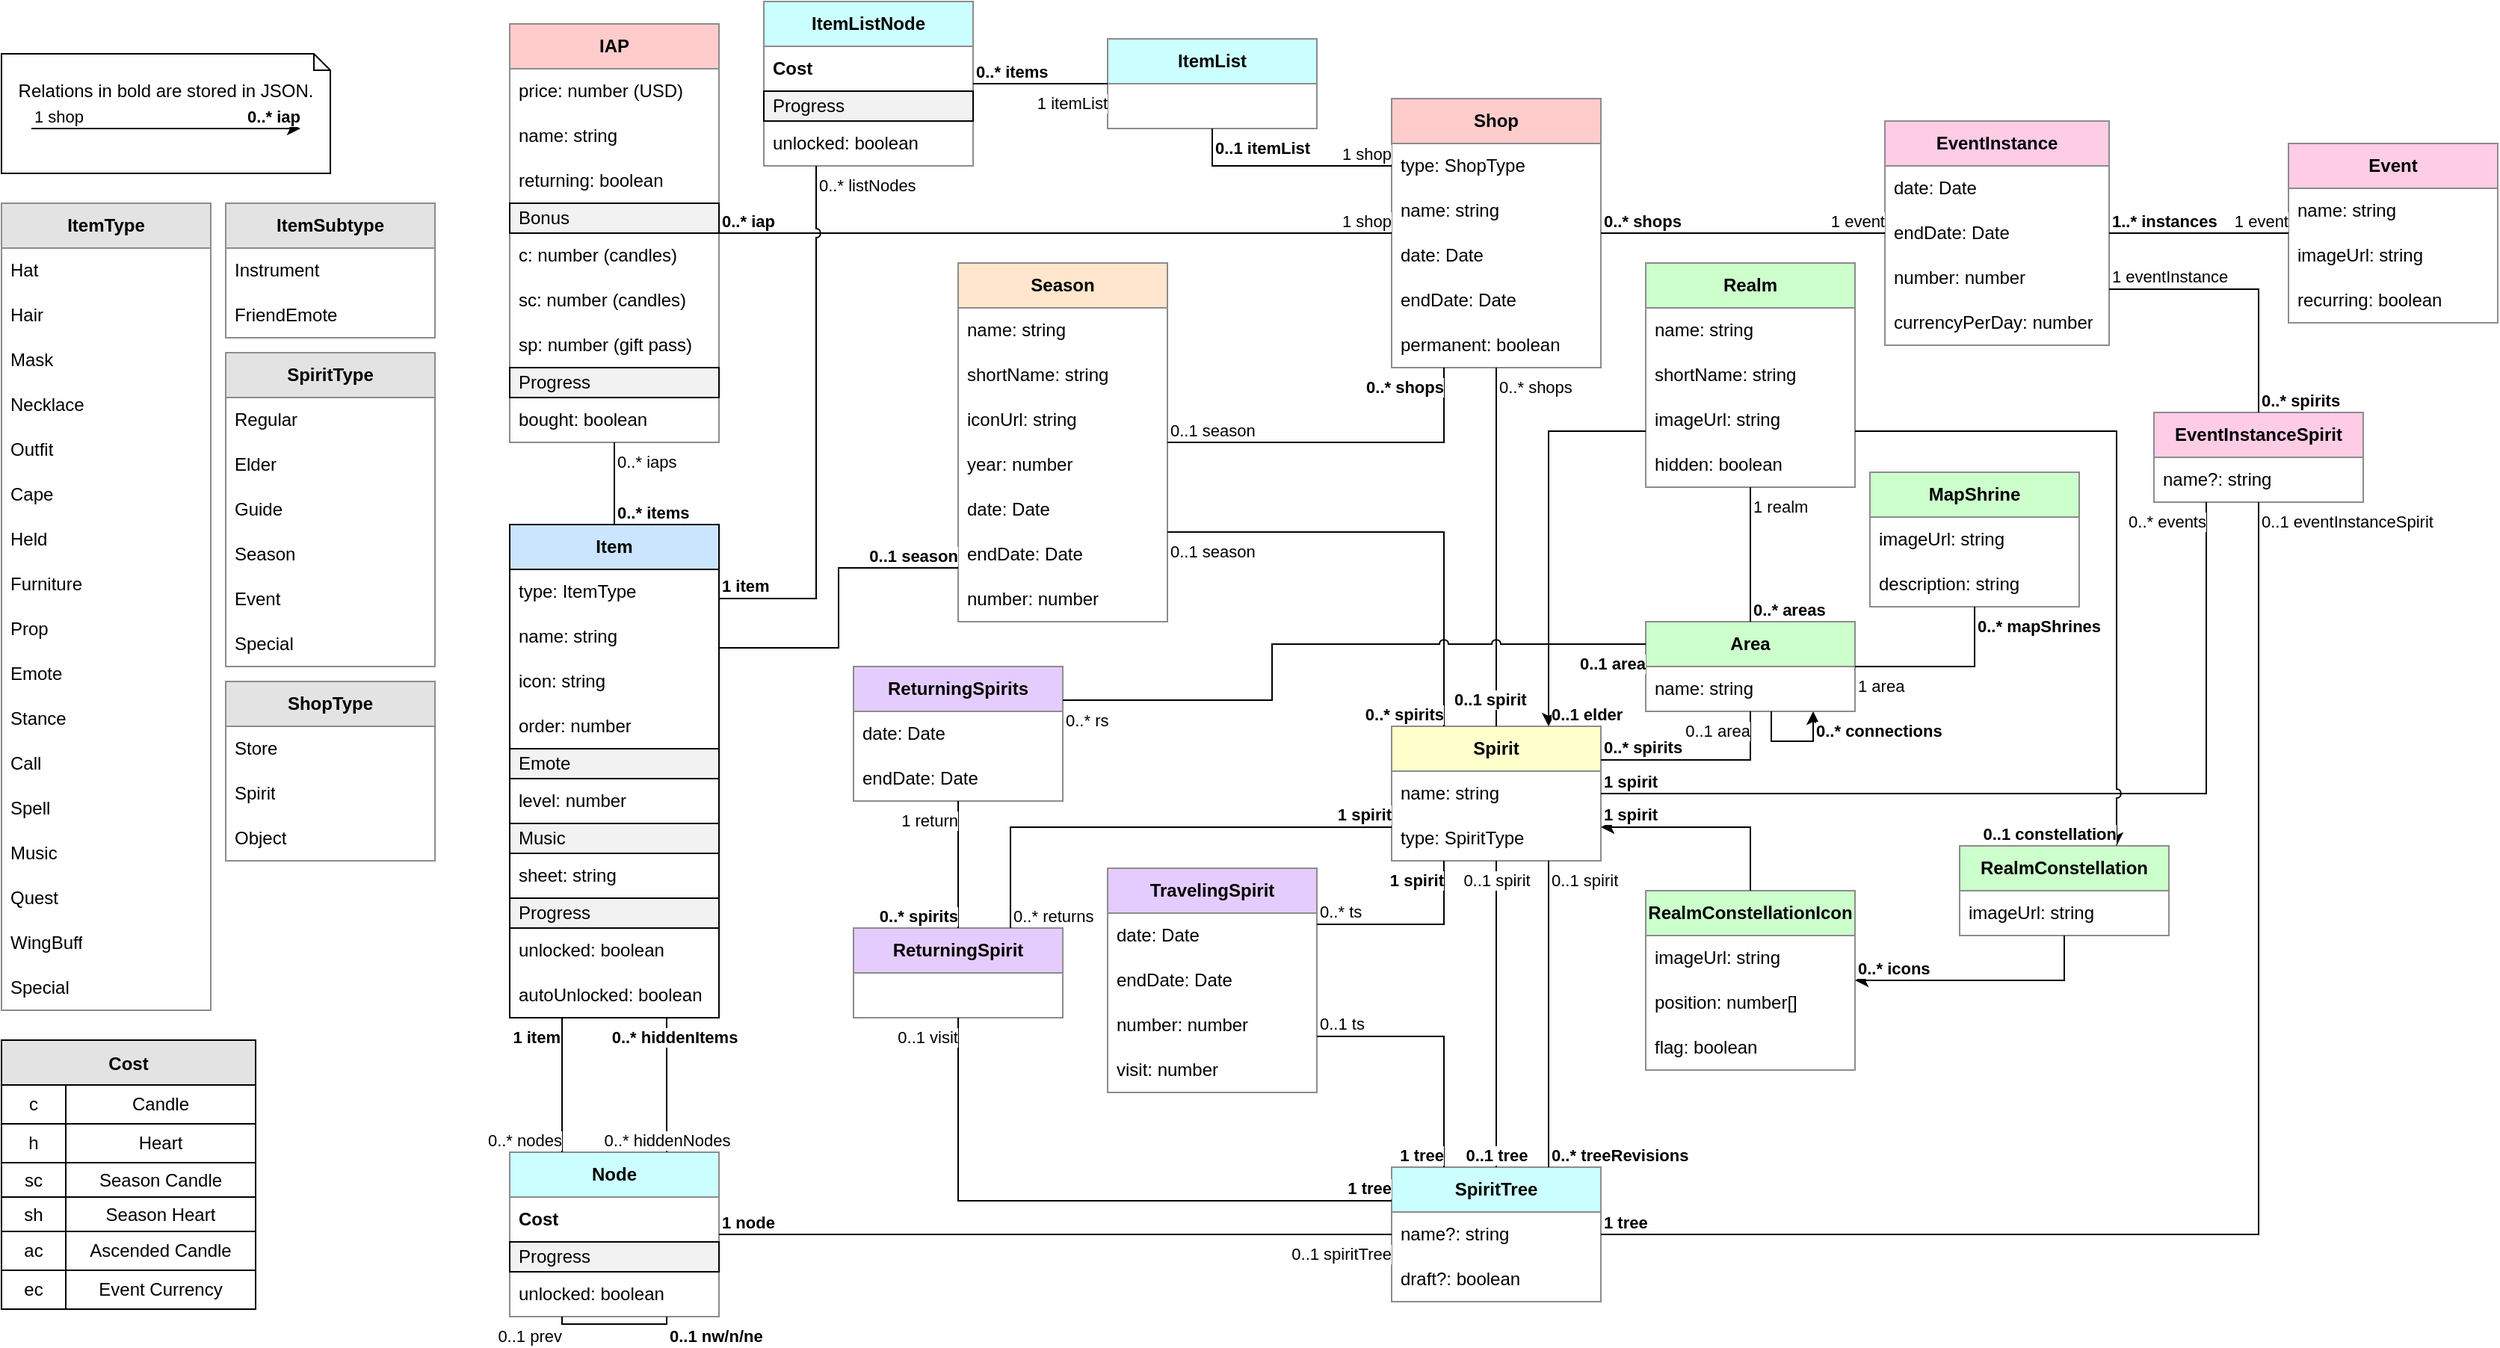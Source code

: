 <mxfile version="21.2.1" type="device">
  <diagram id="AXTahhfXZl82G2iCzhE3" name="Page-1">
    <mxGraphModel dx="1176" dy="1623" grid="1" gridSize="10" guides="1" tooltips="1" connect="1" arrows="1" fold="1" page="1" pageScale="1" pageWidth="850" pageHeight="1100" math="0" shadow="0">
      <root>
        <mxCell id="0" />
        <mxCell id="1" parent="0" />
        <mxCell id="K2BsHjy6juh8Ua25t9S5-1" value="Item" style="swimlane;fontStyle=1;childLayout=stackLayout;horizontal=1;startSize=30;horizontalStack=0;resizeParent=1;resizeParentMax=0;resizeLast=0;collapsible=1;marginBottom=0;whiteSpace=wrap;html=1;fillColor=#CCE5FF;fillStyle=auto;" parent="1" vertex="1">
          <mxGeometry x="420" y="-675" width="140" height="330" as="geometry" />
        </mxCell>
        <mxCell id="K2BsHjy6juh8Ua25t9S5-2" value="type: ItemType" style="text;strokeColor=none;fillColor=none;align=left;verticalAlign=middle;spacingLeft=4;spacingRight=4;overflow=hidden;points=[[0,0.5],[1,0.5]];portConstraint=eastwest;rotatable=0;whiteSpace=wrap;html=1;" parent="K2BsHjy6juh8Ua25t9S5-1" vertex="1">
          <mxGeometry y="30" width="140" height="30" as="geometry" />
        </mxCell>
        <mxCell id="K2BsHjy6juh8Ua25t9S5-3" value="name: string" style="text;strokeColor=none;fillColor=none;align=left;verticalAlign=middle;spacingLeft=4;spacingRight=4;overflow=hidden;points=[[0,0.5],[1,0.5]];portConstraint=eastwest;rotatable=0;whiteSpace=wrap;html=1;" parent="K2BsHjy6juh8Ua25t9S5-1" vertex="1">
          <mxGeometry y="60" width="140" height="30" as="geometry" />
        </mxCell>
        <mxCell id="K2BsHjy6juh8Ua25t9S5-5" value="icon: string" style="text;strokeColor=none;fillColor=none;align=left;verticalAlign=middle;spacingLeft=4;spacingRight=4;overflow=hidden;points=[[0,0.5],[1,0.5]];portConstraint=eastwest;rotatable=0;whiteSpace=wrap;html=1;" parent="K2BsHjy6juh8Ua25t9S5-1" vertex="1">
          <mxGeometry y="90" width="140" height="30" as="geometry" />
        </mxCell>
        <mxCell id="K2BsHjy6juh8Ua25t9S5-6" value="order: number" style="text;strokeColor=none;fillColor=none;align=left;verticalAlign=middle;spacingLeft=4;spacingRight=4;overflow=hidden;points=[[0,0.5],[1,0.5]];portConstraint=eastwest;rotatable=0;whiteSpace=wrap;html=1;" parent="K2BsHjy6juh8Ua25t9S5-1" vertex="1">
          <mxGeometry y="120" width="140" height="30" as="geometry" />
        </mxCell>
        <mxCell id="K2BsHjy6juh8Ua25t9S5-8" value="Emote" style="text;strokeColor=default;fillColor=#F2F2F2;align=left;verticalAlign=middle;spacingLeft=4;spacingRight=4;overflow=hidden;points=[[0,0.5],[1,0.5]];portConstraint=eastwest;rotatable=0;whiteSpace=wrap;html=1;" parent="K2BsHjy6juh8Ua25t9S5-1" vertex="1">
          <mxGeometry y="150" width="140" height="20" as="geometry" />
        </mxCell>
        <mxCell id="K2BsHjy6juh8Ua25t9S5-4" value="level: number" style="text;strokeColor=none;fillColor=none;align=left;verticalAlign=middle;spacingLeft=4;spacingRight=4;overflow=hidden;points=[[0,0.5],[1,0.5]];portConstraint=eastwest;rotatable=0;whiteSpace=wrap;html=1;" parent="K2BsHjy6juh8Ua25t9S5-1" vertex="1">
          <mxGeometry y="170" width="140" height="30" as="geometry" />
        </mxCell>
        <mxCell id="NMLMTX02bqpTLhXPdmmr-28" value="Music" style="text;strokeColor=default;fillColor=#F2F2F2;align=left;verticalAlign=middle;spacingLeft=4;spacingRight=4;overflow=hidden;points=[[0,0.5],[1,0.5]];portConstraint=eastwest;rotatable=0;whiteSpace=wrap;html=1;" parent="K2BsHjy6juh8Ua25t9S5-1" vertex="1">
          <mxGeometry y="200" width="140" height="20" as="geometry" />
        </mxCell>
        <mxCell id="NMLMTX02bqpTLhXPdmmr-27" value="sheet: string" style="text;strokeColor=none;fillColor=none;align=left;verticalAlign=middle;spacingLeft=4;spacingRight=4;overflow=hidden;points=[[0,0.5],[1,0.5]];portConstraint=eastwest;rotatable=0;whiteSpace=wrap;html=1;" parent="K2BsHjy6juh8Ua25t9S5-1" vertex="1">
          <mxGeometry y="220" width="140" height="30" as="geometry" />
        </mxCell>
        <mxCell id="K2BsHjy6juh8Ua25t9S5-9" value="Progress" style="text;strokeColor=default;fillColor=#F2F2F2;align=left;verticalAlign=middle;spacingLeft=4;spacingRight=4;overflow=hidden;points=[[0,0.5],[1,0.5]];portConstraint=eastwest;rotatable=0;whiteSpace=wrap;html=1;" parent="K2BsHjy6juh8Ua25t9S5-1" vertex="1">
          <mxGeometry y="250" width="140" height="20" as="geometry" />
        </mxCell>
        <mxCell id="K2BsHjy6juh8Ua25t9S5-10" value="unlocked: boolean" style="text;strokeColor=none;fillColor=none;align=left;verticalAlign=middle;spacingLeft=4;spacingRight=4;overflow=hidden;points=[[0,0.5],[1,0.5]];portConstraint=eastwest;rotatable=0;whiteSpace=wrap;html=1;" parent="K2BsHjy6juh8Ua25t9S5-1" vertex="1">
          <mxGeometry y="270" width="140" height="30" as="geometry" />
        </mxCell>
        <mxCell id="sDuxh0MpjBPP9tmrGERw-1" value="autoUnlocked: boolean" style="text;strokeColor=none;fillColor=none;align=left;verticalAlign=middle;spacingLeft=4;spacingRight=4;overflow=hidden;points=[[0,0.5],[1,0.5]];portConstraint=eastwest;rotatable=0;whiteSpace=wrap;html=1;" parent="K2BsHjy6juh8Ua25t9S5-1" vertex="1">
          <mxGeometry y="300" width="140" height="30" as="geometry" />
        </mxCell>
        <mxCell id="K2BsHjy6juh8Ua25t9S5-11" value="ItemType" style="swimlane;fontStyle=1;childLayout=stackLayout;horizontal=1;startSize=30;horizontalStack=0;resizeParent=1;resizeParentMax=0;resizeLast=0;collapsible=1;marginBottom=0;whiteSpace=wrap;html=1;fillStyle=auto;strokeColor=#8C8C8C;fillColor=#E3E3E3;" parent="1" vertex="1">
          <mxGeometry x="80" y="-890" width="140" height="540" as="geometry" />
        </mxCell>
        <mxCell id="K2BsHjy6juh8Ua25t9S5-12" value="Hat" style="text;strokeColor=none;fillColor=none;align=left;verticalAlign=middle;spacingLeft=4;spacingRight=4;overflow=hidden;points=[[0,0.5],[1,0.5]];portConstraint=eastwest;rotatable=0;whiteSpace=wrap;html=1;fillStyle=auto;" parent="K2BsHjy6juh8Ua25t9S5-11" vertex="1">
          <mxGeometry y="30" width="140" height="30" as="geometry" />
        </mxCell>
        <mxCell id="K2BsHjy6juh8Ua25t9S5-13" value="Hair" style="text;strokeColor=none;fillColor=none;align=left;verticalAlign=middle;spacingLeft=4;spacingRight=4;overflow=hidden;points=[[0,0.5],[1,0.5]];portConstraint=eastwest;rotatable=0;whiteSpace=wrap;html=1;fillStyle=auto;" parent="K2BsHjy6juh8Ua25t9S5-11" vertex="1">
          <mxGeometry y="60" width="140" height="30" as="geometry" />
        </mxCell>
        <mxCell id="K2BsHjy6juh8Ua25t9S5-14" value="Mask" style="text;strokeColor=none;fillColor=none;align=left;verticalAlign=middle;spacingLeft=4;spacingRight=4;overflow=hidden;points=[[0,0.5],[1,0.5]];portConstraint=eastwest;rotatable=0;whiteSpace=wrap;html=1;fillStyle=auto;" parent="K2BsHjy6juh8Ua25t9S5-11" vertex="1">
          <mxGeometry y="90" width="140" height="30" as="geometry" />
        </mxCell>
        <mxCell id="K2BsHjy6juh8Ua25t9S5-15" value="Necklace" style="text;strokeColor=none;fillColor=none;align=left;verticalAlign=middle;spacingLeft=4;spacingRight=4;overflow=hidden;points=[[0,0.5],[1,0.5]];portConstraint=eastwest;rotatable=0;whiteSpace=wrap;html=1;fillStyle=auto;" parent="K2BsHjy6juh8Ua25t9S5-11" vertex="1">
          <mxGeometry y="120" width="140" height="30" as="geometry" />
        </mxCell>
        <mxCell id="K2BsHjy6juh8Ua25t9S5-17" value="Outfit" style="text;strokeColor=none;fillColor=none;align=left;verticalAlign=middle;spacingLeft=4;spacingRight=4;overflow=hidden;points=[[0,0.5],[1,0.5]];portConstraint=eastwest;rotatable=0;whiteSpace=wrap;html=1;fillStyle=auto;" parent="K2BsHjy6juh8Ua25t9S5-11" vertex="1">
          <mxGeometry y="150" width="140" height="30" as="geometry" />
        </mxCell>
        <mxCell id="K2BsHjy6juh8Ua25t9S5-18" value="Cape" style="text;strokeColor=none;fillColor=none;align=left;verticalAlign=middle;spacingLeft=4;spacingRight=4;overflow=hidden;points=[[0,0.5],[1,0.5]];portConstraint=eastwest;rotatable=0;whiteSpace=wrap;html=1;fillStyle=auto;" parent="K2BsHjy6juh8Ua25t9S5-11" vertex="1">
          <mxGeometry y="180" width="140" height="30" as="geometry" />
        </mxCell>
        <mxCell id="K2BsHjy6juh8Ua25t9S5-20" value="Held" style="text;strokeColor=none;fillColor=none;align=left;verticalAlign=middle;spacingLeft=4;spacingRight=4;overflow=hidden;points=[[0,0.5],[1,0.5]];portConstraint=eastwest;rotatable=0;whiteSpace=wrap;html=1;fillStyle=auto;" parent="K2BsHjy6juh8Ua25t9S5-11" vertex="1">
          <mxGeometry y="210" width="140" height="30" as="geometry" />
        </mxCell>
        <mxCell id="j5jMq9Sn3-T2se1gt8Ah-1" value="Furniture" style="text;strokeColor=none;fillColor=none;align=left;verticalAlign=middle;spacingLeft=4;spacingRight=4;overflow=hidden;points=[[0,0.5],[1,0.5]];portConstraint=eastwest;rotatable=0;whiteSpace=wrap;html=1;fillStyle=auto;" parent="K2BsHjy6juh8Ua25t9S5-11" vertex="1">
          <mxGeometry y="240" width="140" height="30" as="geometry" />
        </mxCell>
        <mxCell id="K2BsHjy6juh8Ua25t9S5-19" value="Prop" style="text;strokeColor=none;fillColor=none;align=left;verticalAlign=middle;spacingLeft=4;spacingRight=4;overflow=hidden;points=[[0,0.5],[1,0.5]];portConstraint=eastwest;rotatable=0;whiteSpace=wrap;html=1;fillStyle=auto;" parent="K2BsHjy6juh8Ua25t9S5-11" vertex="1">
          <mxGeometry y="270" width="140" height="30" as="geometry" />
        </mxCell>
        <mxCell id="K2BsHjy6juh8Ua25t9S5-21" value="Emote" style="text;strokeColor=none;fillColor=none;align=left;verticalAlign=middle;spacingLeft=4;spacingRight=4;overflow=hidden;points=[[0,0.5],[1,0.5]];portConstraint=eastwest;rotatable=0;whiteSpace=wrap;html=1;fillStyle=auto;" parent="K2BsHjy6juh8Ua25t9S5-11" vertex="1">
          <mxGeometry y="300" width="140" height="30" as="geometry" />
        </mxCell>
        <mxCell id="K2BsHjy6juh8Ua25t9S5-22" value="Stance" style="text;strokeColor=none;fillColor=none;align=left;verticalAlign=middle;spacingLeft=4;spacingRight=4;overflow=hidden;points=[[0,0.5],[1,0.5]];portConstraint=eastwest;rotatable=0;whiteSpace=wrap;html=1;fillStyle=auto;" parent="K2BsHjy6juh8Ua25t9S5-11" vertex="1">
          <mxGeometry y="330" width="140" height="30" as="geometry" />
        </mxCell>
        <mxCell id="K2BsHjy6juh8Ua25t9S5-23" value="Call" style="text;strokeColor=none;fillColor=none;align=left;verticalAlign=middle;spacingLeft=4;spacingRight=4;overflow=hidden;points=[[0,0.5],[1,0.5]];portConstraint=eastwest;rotatable=0;whiteSpace=wrap;html=1;fillStyle=auto;" parent="K2BsHjy6juh8Ua25t9S5-11" vertex="1">
          <mxGeometry y="360" width="140" height="30" as="geometry" />
        </mxCell>
        <mxCell id="K2BsHjy6juh8Ua25t9S5-24" value="Spell" style="text;strokeColor=none;fillColor=none;align=left;verticalAlign=middle;spacingLeft=4;spacingRight=4;overflow=hidden;points=[[0,0.5],[1,0.5]];portConstraint=eastwest;rotatable=0;whiteSpace=wrap;html=1;fillStyle=auto;" parent="K2BsHjy6juh8Ua25t9S5-11" vertex="1">
          <mxGeometry y="390" width="140" height="30" as="geometry" />
        </mxCell>
        <mxCell id="K2BsHjy6juh8Ua25t9S5-25" value="Music" style="text;strokeColor=none;fillColor=none;align=left;verticalAlign=middle;spacingLeft=4;spacingRight=4;overflow=hidden;points=[[0,0.5],[1,0.5]];portConstraint=eastwest;rotatable=0;whiteSpace=wrap;html=1;fillStyle=auto;" parent="K2BsHjy6juh8Ua25t9S5-11" vertex="1">
          <mxGeometry y="420" width="140" height="30" as="geometry" />
        </mxCell>
        <mxCell id="K2BsHjy6juh8Ua25t9S5-26" value="Quest" style="text;strokeColor=none;fillColor=none;align=left;verticalAlign=middle;spacingLeft=4;spacingRight=4;overflow=hidden;points=[[0,0.5],[1,0.5]];portConstraint=eastwest;rotatable=0;whiteSpace=wrap;html=1;fillStyle=auto;" parent="K2BsHjy6juh8Ua25t9S5-11" vertex="1">
          <mxGeometry y="450" width="140" height="30" as="geometry" />
        </mxCell>
        <mxCell id="K2BsHjy6juh8Ua25t9S5-27" value="WingBuff" style="text;strokeColor=none;fillColor=none;align=left;verticalAlign=middle;spacingLeft=4;spacingRight=4;overflow=hidden;points=[[0,0.5],[1,0.5]];portConstraint=eastwest;rotatable=0;whiteSpace=wrap;html=1;fillStyle=auto;" parent="K2BsHjy6juh8Ua25t9S5-11" vertex="1">
          <mxGeometry y="480" width="140" height="30" as="geometry" />
        </mxCell>
        <mxCell id="K2BsHjy6juh8Ua25t9S5-28" value="Special" style="text;strokeColor=none;fillColor=none;align=left;verticalAlign=middle;spacingLeft=4;spacingRight=4;overflow=hidden;points=[[0,0.5],[1,0.5]];portConstraint=eastwest;rotatable=0;whiteSpace=wrap;html=1;fillStyle=auto;" parent="K2BsHjy6juh8Ua25t9S5-11" vertex="1">
          <mxGeometry y="510" width="140" height="30" as="geometry" />
        </mxCell>
        <mxCell id="K2BsHjy6juh8Ua25t9S5-38" value="Node" style="swimlane;fontStyle=1;childLayout=stackLayout;horizontal=1;startSize=30;horizontalStack=0;resizeParent=1;resizeParentMax=0;resizeLast=0;collapsible=1;marginBottom=0;whiteSpace=wrap;html=1;fillStyle=auto;strokeColor=#8C8C8C;fillColor=#CCFFFF;" parent="1" vertex="1">
          <mxGeometry x="420" y="-255" width="140" height="110" as="geometry" />
        </mxCell>
        <mxCell id="sDuxh0MpjBPP9tmrGERw-85" value="Cost" style="text;strokeColor=none;fillColor=none;align=left;verticalAlign=middle;spacingLeft=4;spacingRight=4;overflow=hidden;points=[[0,0.5],[1,0.5]];portConstraint=eastwest;rotatable=0;whiteSpace=wrap;html=1;fillStyle=auto;fontStyle=1" parent="K2BsHjy6juh8Ua25t9S5-38" vertex="1">
          <mxGeometry y="30" width="140" height="30" as="geometry" />
        </mxCell>
        <mxCell id="K2BsHjy6juh8Ua25t9S5-86" value="Progress" style="text;strokeColor=default;fillColor=#F2F2F2;align=left;verticalAlign=middle;spacingLeft=4;spacingRight=4;overflow=hidden;points=[[0,0.5],[1,0.5]];portConstraint=eastwest;rotatable=0;whiteSpace=wrap;html=1;" parent="K2BsHjy6juh8Ua25t9S5-38" vertex="1">
          <mxGeometry y="60" width="140" height="20" as="geometry" />
        </mxCell>
        <mxCell id="K2BsHjy6juh8Ua25t9S5-39" value="unlocked: boolean" style="text;strokeColor=none;fillColor=none;align=left;verticalAlign=middle;spacingLeft=4;spacingRight=4;overflow=hidden;points=[[0,0.5],[1,0.5]];portConstraint=eastwest;rotatable=0;whiteSpace=wrap;html=1;fillStyle=auto;" parent="K2BsHjy6juh8Ua25t9S5-38" vertex="1">
          <mxGeometry y="80" width="140" height="30" as="geometry" />
        </mxCell>
        <mxCell id="K2BsHjy6juh8Ua25t9S5-42" value="IAP" style="swimlane;fontStyle=1;childLayout=stackLayout;horizontal=1;startSize=30;horizontalStack=0;resizeParent=1;resizeParentMax=0;resizeLast=0;collapsible=1;marginBottom=0;whiteSpace=wrap;html=1;fillStyle=auto;strokeColor=#8C8C8C;fillColor=#FFCCCC;" parent="1" vertex="1">
          <mxGeometry x="420" y="-1010" width="140" height="280" as="geometry" />
        </mxCell>
        <mxCell id="K2BsHjy6juh8Ua25t9S5-43" value="price: number (USD)" style="text;strokeColor=none;fillColor=none;align=left;verticalAlign=middle;spacingLeft=4;spacingRight=4;overflow=hidden;points=[[0,0.5],[1,0.5]];portConstraint=eastwest;rotatable=0;whiteSpace=wrap;html=1;fillStyle=auto;" parent="K2BsHjy6juh8Ua25t9S5-42" vertex="1">
          <mxGeometry y="30" width="140" height="30" as="geometry" />
        </mxCell>
        <mxCell id="PBAJdNJp6wdwmji5P2WY-36" value="name: string" style="text;strokeColor=none;fillColor=none;align=left;verticalAlign=middle;spacingLeft=4;spacingRight=4;overflow=hidden;points=[[0,0.5],[1,0.5]];portConstraint=eastwest;rotatable=0;whiteSpace=wrap;html=1;fillStyle=auto;" parent="K2BsHjy6juh8Ua25t9S5-42" vertex="1">
          <mxGeometry y="60" width="140" height="30" as="geometry" />
        </mxCell>
        <mxCell id="PBAJdNJp6wdwmji5P2WY-37" value="returning: boolean" style="text;strokeColor=none;fillColor=none;align=left;verticalAlign=middle;spacingLeft=4;spacingRight=4;overflow=hidden;points=[[0,0.5],[1,0.5]];portConstraint=eastwest;rotatable=0;whiteSpace=wrap;html=1;fillStyle=auto;" parent="K2BsHjy6juh8Ua25t9S5-42" vertex="1">
          <mxGeometry y="90" width="140" height="30" as="geometry" />
        </mxCell>
        <mxCell id="PBAJdNJp6wdwmji5P2WY-38" value="Bonus" style="text;strokeColor=default;fillColor=#F2F2F2;align=left;verticalAlign=middle;spacingLeft=4;spacingRight=4;overflow=hidden;points=[[0,0.5],[1,0.5]];portConstraint=eastwest;rotatable=0;whiteSpace=wrap;html=1;" parent="K2BsHjy6juh8Ua25t9S5-42" vertex="1">
          <mxGeometry y="120" width="140" height="20" as="geometry" />
        </mxCell>
        <mxCell id="PBAJdNJp6wdwmji5P2WY-39" value="c: number (candles)" style="text;strokeColor=none;fillColor=none;align=left;verticalAlign=middle;spacingLeft=4;spacingRight=4;overflow=hidden;points=[[0,0.5],[1,0.5]];portConstraint=eastwest;rotatable=0;whiteSpace=wrap;html=1;fillStyle=auto;" parent="K2BsHjy6juh8Ua25t9S5-42" vertex="1">
          <mxGeometry y="140" width="140" height="30" as="geometry" />
        </mxCell>
        <mxCell id="PBAJdNJp6wdwmji5P2WY-40" value="sc: number (candles)" style="text;strokeColor=none;fillColor=none;align=left;verticalAlign=middle;spacingLeft=4;spacingRight=4;overflow=hidden;points=[[0,0.5],[1,0.5]];portConstraint=eastwest;rotatable=0;whiteSpace=wrap;html=1;fillStyle=auto;" parent="K2BsHjy6juh8Ua25t9S5-42" vertex="1">
          <mxGeometry y="170" width="140" height="30" as="geometry" />
        </mxCell>
        <mxCell id="PBAJdNJp6wdwmji5P2WY-41" value="sp: number (gift pass)" style="text;strokeColor=none;fillColor=none;align=left;verticalAlign=middle;spacingLeft=4;spacingRight=4;overflow=hidden;points=[[0,0.5],[1,0.5]];portConstraint=eastwest;rotatable=0;whiteSpace=wrap;html=1;fillStyle=auto;" parent="K2BsHjy6juh8Ua25t9S5-42" vertex="1">
          <mxGeometry y="200" width="140" height="30" as="geometry" />
        </mxCell>
        <mxCell id="KoGxkhm_v9NbhMUGpkAw-1" value="Progress" style="text;strokeColor=default;fillColor=#F2F2F2;align=left;verticalAlign=middle;spacingLeft=4;spacingRight=4;overflow=hidden;points=[[0,0.5],[1,0.5]];portConstraint=eastwest;rotatable=0;whiteSpace=wrap;html=1;" parent="K2BsHjy6juh8Ua25t9S5-42" vertex="1">
          <mxGeometry y="230" width="140" height="20" as="geometry" />
        </mxCell>
        <mxCell id="KoGxkhm_v9NbhMUGpkAw-2" value="bought: boolean" style="text;strokeColor=none;fillColor=none;align=left;verticalAlign=middle;spacingLeft=4;spacingRight=4;overflow=hidden;points=[[0,0.5],[1,0.5]];portConstraint=eastwest;rotatable=0;whiteSpace=wrap;html=1;" parent="K2BsHjy6juh8Ua25t9S5-42" vertex="1">
          <mxGeometry y="250" width="140" height="30" as="geometry" />
        </mxCell>
        <mxCell id="K2BsHjy6juh8Ua25t9S5-44" value="Area" style="swimlane;fontStyle=1;childLayout=stackLayout;horizontal=1;startSize=30;horizontalStack=0;resizeParent=1;resizeParentMax=0;resizeLast=0;collapsible=1;marginBottom=0;whiteSpace=wrap;html=1;fillStyle=auto;strokeColor=#8C8C8C;fillColor=#CCFFCC;" parent="1" vertex="1">
          <mxGeometry x="1180" y="-610" width="140" height="60" as="geometry" />
        </mxCell>
        <mxCell id="K2BsHjy6juh8Ua25t9S5-45" value="name: string" style="text;strokeColor=none;fillColor=none;align=left;verticalAlign=middle;spacingLeft=4;spacingRight=4;overflow=hidden;points=[[0,0.5],[1,0.5]];portConstraint=eastwest;rotatable=0;whiteSpace=wrap;html=1;fillStyle=auto;" parent="K2BsHjy6juh8Ua25t9S5-44" vertex="1">
          <mxGeometry y="30" width="140" height="30" as="geometry" />
        </mxCell>
        <mxCell id="K2BsHjy6juh8Ua25t9S5-46" value="Realm" style="swimlane;fontStyle=1;childLayout=stackLayout;horizontal=1;startSize=30;horizontalStack=0;resizeParent=1;resizeParentMax=0;resizeLast=0;collapsible=1;marginBottom=0;whiteSpace=wrap;html=1;fillStyle=auto;strokeColor=#8C8C8C;fillColor=#CCFFCC;" parent="1" vertex="1">
          <mxGeometry x="1180" y="-850" width="140" height="150" as="geometry" />
        </mxCell>
        <mxCell id="K2BsHjy6juh8Ua25t9S5-47" value="name: string" style="text;strokeColor=none;fillColor=none;align=left;verticalAlign=middle;spacingLeft=4;spacingRight=4;overflow=hidden;points=[[0,0.5],[1,0.5]];portConstraint=eastwest;rotatable=0;whiteSpace=wrap;html=1;fillStyle=auto;" parent="K2BsHjy6juh8Ua25t9S5-46" vertex="1">
          <mxGeometry y="30" width="140" height="30" as="geometry" />
        </mxCell>
        <mxCell id="K2BsHjy6juh8Ua25t9S5-91" value="shortName: string" style="text;strokeColor=none;fillColor=none;align=left;verticalAlign=middle;spacingLeft=4;spacingRight=4;overflow=hidden;points=[[0,0.5],[1,0.5]];portConstraint=eastwest;rotatable=0;whiteSpace=wrap;html=1;fillStyle=auto;" parent="K2BsHjy6juh8Ua25t9S5-46" vertex="1">
          <mxGeometry y="60" width="140" height="30" as="geometry" />
        </mxCell>
        <mxCell id="K2BsHjy6juh8Ua25t9S5-93" value="imageUrl: string" style="text;strokeColor=none;fillColor=none;align=left;verticalAlign=middle;spacingLeft=4;spacingRight=4;overflow=hidden;points=[[0,0.5],[1,0.5]];portConstraint=eastwest;rotatable=0;whiteSpace=wrap;html=1;fillStyle=auto;" parent="K2BsHjy6juh8Ua25t9S5-46" vertex="1">
          <mxGeometry y="90" width="140" height="30" as="geometry" />
        </mxCell>
        <mxCell id="K2BsHjy6juh8Ua25t9S5-92" value="hidden: boolean" style="text;strokeColor=none;fillColor=none;align=left;verticalAlign=middle;spacingLeft=4;spacingRight=4;overflow=hidden;points=[[0,0.5],[1,0.5]];portConstraint=eastwest;rotatable=0;whiteSpace=wrap;html=1;fillStyle=auto;" parent="K2BsHjy6juh8Ua25t9S5-46" vertex="1">
          <mxGeometry y="120" width="140" height="30" as="geometry" />
        </mxCell>
        <mxCell id="K2BsHjy6juh8Ua25t9S5-48" value="Event" style="swimlane;fontStyle=1;childLayout=stackLayout;horizontal=1;startSize=30;horizontalStack=0;resizeParent=1;resizeParentMax=0;resizeLast=0;collapsible=1;marginBottom=0;whiteSpace=wrap;html=1;fillStyle=auto;strokeColor=#8C8C8C;fillColor=#FFCCE6;" parent="1" vertex="1">
          <mxGeometry x="1610" y="-930" width="140" height="120" as="geometry" />
        </mxCell>
        <mxCell id="K2BsHjy6juh8Ua25t9S5-49" value="name: string" style="text;strokeColor=none;fillColor=none;align=left;verticalAlign=middle;spacingLeft=4;spacingRight=4;overflow=hidden;points=[[0,0.5],[1,0.5]];portConstraint=eastwest;rotatable=0;whiteSpace=wrap;html=1;fillStyle=auto;" parent="K2BsHjy6juh8Ua25t9S5-48" vertex="1">
          <mxGeometry y="30" width="140" height="30" as="geometry" />
        </mxCell>
        <mxCell id="V0djV3tH_5kUoq27LHzC-12" value="imageUrl: string" style="text;strokeColor=none;fillColor=none;align=left;verticalAlign=middle;spacingLeft=4;spacingRight=4;overflow=hidden;points=[[0,0.5],[1,0.5]];portConstraint=eastwest;rotatable=0;whiteSpace=wrap;html=1;fillStyle=auto;" parent="K2BsHjy6juh8Ua25t9S5-48" vertex="1">
          <mxGeometry y="60" width="140" height="30" as="geometry" />
        </mxCell>
        <mxCell id="V0djV3tH_5kUoq27LHzC-13" value="recurring: boolean" style="text;strokeColor=none;fillColor=none;align=left;verticalAlign=middle;spacingLeft=4;spacingRight=4;overflow=hidden;points=[[0,0.5],[1,0.5]];portConstraint=eastwest;rotatable=0;whiteSpace=wrap;html=1;fillStyle=auto;" parent="K2BsHjy6juh8Ua25t9S5-48" vertex="1">
          <mxGeometry y="90" width="140" height="30" as="geometry" />
        </mxCell>
        <mxCell id="K2BsHjy6juh8Ua25t9S5-50" value="ReturningSpirits" style="swimlane;fontStyle=1;childLayout=stackLayout;horizontal=1;startSize=30;horizontalStack=0;resizeParent=1;resizeParentMax=0;resizeLast=0;collapsible=1;marginBottom=0;whiteSpace=wrap;html=1;fillStyle=auto;strokeColor=#8C8C8C;fillColor=#E5CCFF;" parent="1" vertex="1">
          <mxGeometry x="650" y="-580" width="140" height="90" as="geometry" />
        </mxCell>
        <mxCell id="K2BsHjy6juh8Ua25t9S5-51" value="date: Date" style="text;strokeColor=none;fillColor=none;align=left;verticalAlign=middle;spacingLeft=4;spacingRight=4;overflow=hidden;points=[[0,0.5],[1,0.5]];portConstraint=eastwest;rotatable=0;whiteSpace=wrap;html=1;fillStyle=auto;" parent="K2BsHjy6juh8Ua25t9S5-50" vertex="1">
          <mxGeometry y="30" width="140" height="30" as="geometry" />
        </mxCell>
        <mxCell id="V0djV3tH_5kUoq27LHzC-73" value="endDate: Date" style="text;strokeColor=none;fillColor=none;align=left;verticalAlign=middle;spacingLeft=4;spacingRight=4;overflow=hidden;points=[[0,0.5],[1,0.5]];portConstraint=eastwest;rotatable=0;whiteSpace=wrap;html=1;fillStyle=auto;" parent="K2BsHjy6juh8Ua25t9S5-50" vertex="1">
          <mxGeometry y="60" width="140" height="30" as="geometry" />
        </mxCell>
        <mxCell id="K2BsHjy6juh8Ua25t9S5-52" value="ReturningSpirit" style="swimlane;fontStyle=1;childLayout=stackLayout;horizontal=1;startSize=30;horizontalStack=0;resizeParent=1;resizeParentMax=0;resizeLast=0;collapsible=1;marginBottom=0;whiteSpace=wrap;html=1;fillStyle=auto;strokeColor=#8C8C8C;fillColor=#E5CCFF;" parent="1" vertex="1">
          <mxGeometry x="650" y="-405" width="140" height="60" as="geometry" />
        </mxCell>
        <mxCell id="K2BsHjy6juh8Ua25t9S5-54" value="Season" style="swimlane;fontStyle=1;childLayout=stackLayout;horizontal=1;startSize=30;horizontalStack=0;resizeParent=1;resizeParentMax=0;resizeLast=0;collapsible=1;marginBottom=0;whiteSpace=wrap;html=1;fillStyle=auto;strokeColor=#8C8C8C;fillColor=#FFE6CC;" parent="1" vertex="1">
          <mxGeometry x="720" y="-850" width="140" height="240" as="geometry" />
        </mxCell>
        <mxCell id="K2BsHjy6juh8Ua25t9S5-55" value="name: string" style="text;strokeColor=none;fillColor=none;align=left;verticalAlign=middle;spacingLeft=4;spacingRight=4;overflow=hidden;points=[[0,0.5],[1,0.5]];portConstraint=eastwest;rotatable=0;whiteSpace=wrap;html=1;fillStyle=auto;" parent="K2BsHjy6juh8Ua25t9S5-54" vertex="1">
          <mxGeometry y="30" width="140" height="30" as="geometry" />
        </mxCell>
        <mxCell id="V0djV3tH_5kUoq27LHzC-84" value="shortName: string" style="text;strokeColor=none;fillColor=none;align=left;verticalAlign=middle;spacingLeft=4;spacingRight=4;overflow=hidden;points=[[0,0.5],[1,0.5]];portConstraint=eastwest;rotatable=0;whiteSpace=wrap;html=1;fillStyle=auto;" parent="K2BsHjy6juh8Ua25t9S5-54" vertex="1">
          <mxGeometry y="60" width="140" height="30" as="geometry" />
        </mxCell>
        <mxCell id="V0djV3tH_5kUoq27LHzC-83" value="iconUrl: string" style="text;strokeColor=none;fillColor=none;align=left;verticalAlign=middle;spacingLeft=4;spacingRight=4;overflow=hidden;points=[[0,0.5],[1,0.5]];portConstraint=eastwest;rotatable=0;whiteSpace=wrap;html=1;fillStyle=auto;" parent="K2BsHjy6juh8Ua25t9S5-54" vertex="1">
          <mxGeometry y="90" width="140" height="30" as="geometry" />
        </mxCell>
        <mxCell id="V0djV3tH_5kUoq27LHzC-85" value="year: number" style="text;strokeColor=none;fillColor=none;align=left;verticalAlign=middle;spacingLeft=4;spacingRight=4;overflow=hidden;points=[[0,0.5],[1,0.5]];portConstraint=eastwest;rotatable=0;whiteSpace=wrap;html=1;fillStyle=auto;" parent="K2BsHjy6juh8Ua25t9S5-54" vertex="1">
          <mxGeometry y="120" width="140" height="30" as="geometry" />
        </mxCell>
        <mxCell id="V0djV3tH_5kUoq27LHzC-86" value="date: Date" style="text;strokeColor=none;fillColor=none;align=left;verticalAlign=middle;spacingLeft=4;spacingRight=4;overflow=hidden;points=[[0,0.5],[1,0.5]];portConstraint=eastwest;rotatable=0;whiteSpace=wrap;html=1;fillStyle=auto;" parent="K2BsHjy6juh8Ua25t9S5-54" vertex="1">
          <mxGeometry y="150" width="140" height="30" as="geometry" />
        </mxCell>
        <mxCell id="V0djV3tH_5kUoq27LHzC-88" value="endDate: Date" style="text;strokeColor=none;fillColor=none;align=left;verticalAlign=middle;spacingLeft=4;spacingRight=4;overflow=hidden;points=[[0,0.5],[1,0.5]];portConstraint=eastwest;rotatable=0;whiteSpace=wrap;html=1;fillStyle=auto;" parent="K2BsHjy6juh8Ua25t9S5-54" vertex="1">
          <mxGeometry y="180" width="140" height="30" as="geometry" />
        </mxCell>
        <mxCell id="V0djV3tH_5kUoq27LHzC-89" value="number: number" style="text;strokeColor=none;fillColor=none;align=left;verticalAlign=middle;spacingLeft=4;spacingRight=4;overflow=hidden;points=[[0,0.5],[1,0.5]];portConstraint=eastwest;rotatable=0;whiteSpace=wrap;html=1;fillStyle=auto;" parent="K2BsHjy6juh8Ua25t9S5-54" vertex="1">
          <mxGeometry y="210" width="140" height="30" as="geometry" />
        </mxCell>
        <mxCell id="K2BsHjy6juh8Ua25t9S5-56" value="Shop&lt;span style=&quot;color: rgba(0, 0, 0, 0); font-family: monospace; font-size: 0px; text-align: start;&quot;&gt;%3CmxGraphModel%3E%3Croot%3E%3CmxCell%20id%3D%220%22%2F%3E%3CmxCell%20id%3D%221%22%20parent%3D%220%22%2F%3E%3CmxCell%20id%3D%222%22%20value%3D%22IAP%22%20style%3D%22swimlane%3BfontStyle%3D0%3BchildLayout%3DstackLayout%3Bhorizontal%3D1%3BstartSize%3D30%3BhorizontalStack%3D0%3BresizeParent%3D1%3BresizeParentMax%3D0%3BresizeLast%3D0%3Bcollapsible%3D1%3BmarginBottom%3D0%3BwhiteSpace%3Dwrap%3Bhtml%3D1%3BfillStyle%3Dauto%3BstrokeColor%3D%238C8C8C%3BfillColor%3D%23E3E3E3%3B%22%20vertex%3D%221%22%20parent%3D%221%22%3E%3CmxGeometry%20x%3D%22740%22%20y%3D%22250%22%20width%3D%22140%22%20height%3D%2260%22%20as%3D%22geometry%22%2F%3E%3C%2FmxCell%3E%3CmxCell%20id%3D%223%22%20value%3D%22Item%201%22%20style%3D%22text%3BstrokeColor%3Dnone%3BfillColor%3Dnone%3Balign%3Dleft%3BverticalAlign%3Dmiddle%3BspacingLeft%3D4%3BspacingRight%3D4%3Boverflow%3Dhidden%3Bpoints%3D%5B%5B0%2C0.5%5D%2C%5B1%2C0.5%5D%5D%3BportConstraint%3Deastwest%3Brotatable%3D0%3BwhiteSpace%3Dwrap%3Bhtml%3D1%3BfillStyle%3Dauto%3B%22%20vertex%3D%221%22%20parent%3D%222%22%3E%3CmxGeometry%20y%3D%2230%22%20width%3D%22140%22%20height%3D%2230%22%20as%3D%22geometry%22%2F%3E%3C%2FmxCell%3E%3C%2Froot%3E%3C%2FmxGraphModel%3E&lt;/span&gt;" style="swimlane;fontStyle=1;childLayout=stackLayout;horizontal=1;startSize=30;horizontalStack=0;resizeParent=1;resizeParentMax=0;resizeLast=0;collapsible=1;marginBottom=0;whiteSpace=wrap;html=1;fillStyle=auto;strokeColor=#8C8C8C;fillColor=#FFCCCC;" parent="1" vertex="1">
          <mxGeometry x="1010" y="-960" width="140" height="180" as="geometry" />
        </mxCell>
        <mxCell id="KoGxkhm_v9NbhMUGpkAw-10" value="type: ShopType" style="text;strokeColor=none;fillColor=none;align=left;verticalAlign=middle;spacingLeft=4;spacingRight=4;overflow=hidden;points=[[0,0.5],[1,0.5]];portConstraint=eastwest;rotatable=0;whiteSpace=wrap;html=1;fillStyle=auto;" parent="K2BsHjy6juh8Ua25t9S5-56" vertex="1">
          <mxGeometry y="30" width="140" height="30" as="geometry" />
        </mxCell>
        <mxCell id="KoGxkhm_v9NbhMUGpkAw-11" value="name: string" style="text;strokeColor=none;fillColor=none;align=left;verticalAlign=middle;spacingLeft=4;spacingRight=4;overflow=hidden;points=[[0,0.5],[1,0.5]];portConstraint=eastwest;rotatable=0;whiteSpace=wrap;html=1;fillStyle=auto;" parent="K2BsHjy6juh8Ua25t9S5-56" vertex="1">
          <mxGeometry y="60" width="140" height="30" as="geometry" />
        </mxCell>
        <mxCell id="KoGxkhm_v9NbhMUGpkAw-12" value="date: Date" style="text;strokeColor=none;fillColor=none;align=left;verticalAlign=middle;spacingLeft=4;spacingRight=4;overflow=hidden;points=[[0,0.5],[1,0.5]];portConstraint=eastwest;rotatable=0;whiteSpace=wrap;html=1;fillStyle=auto;" parent="K2BsHjy6juh8Ua25t9S5-56" vertex="1">
          <mxGeometry y="90" width="140" height="30" as="geometry" />
        </mxCell>
        <mxCell id="K2BsHjy6juh8Ua25t9S5-57" value="endDate: Date" style="text;strokeColor=none;fillColor=none;align=left;verticalAlign=middle;spacingLeft=4;spacingRight=4;overflow=hidden;points=[[0,0.5],[1,0.5]];portConstraint=eastwest;rotatable=0;whiteSpace=wrap;html=1;fillStyle=auto;" parent="K2BsHjy6juh8Ua25t9S5-56" vertex="1">
          <mxGeometry y="120" width="140" height="30" as="geometry" />
        </mxCell>
        <mxCell id="V0djV3tH_5kUoq27LHzC-3" value="permanent: boolean" style="text;strokeColor=none;fillColor=none;align=left;verticalAlign=middle;spacingLeft=4;spacingRight=4;overflow=hidden;points=[[0,0.5],[1,0.5]];portConstraint=eastwest;rotatable=0;whiteSpace=wrap;html=1;fillStyle=auto;" parent="K2BsHjy6juh8Ua25t9S5-56" vertex="1">
          <mxGeometry y="150" width="140" height="30" as="geometry" />
        </mxCell>
        <mxCell id="K2BsHjy6juh8Ua25t9S5-58" value="SpiritTree" style="swimlane;fontStyle=1;childLayout=stackLayout;horizontal=1;startSize=30;horizontalStack=0;resizeParent=1;resizeParentMax=0;resizeLast=0;collapsible=1;marginBottom=0;whiteSpace=wrap;html=1;fillStyle=auto;strokeColor=#8C8C8C;fillColor=#CCFFFF;" parent="1" vertex="1">
          <mxGeometry x="1010" y="-245" width="140" height="90" as="geometry" />
        </mxCell>
        <mxCell id="Gt4cbnQS-56TKg6E3-HL-1" value="name?: string" style="text;strokeColor=none;fillColor=none;align=left;verticalAlign=middle;spacingLeft=4;spacingRight=4;overflow=hidden;points=[[0,0.5],[1,0.5]];portConstraint=eastwest;rotatable=0;whiteSpace=wrap;html=1;fillStyle=auto;" vertex="1" parent="K2BsHjy6juh8Ua25t9S5-58">
          <mxGeometry y="30" width="140" height="30" as="geometry" />
        </mxCell>
        <mxCell id="Gt4cbnQS-56TKg6E3-HL-2" value="draft?: boolean" style="text;strokeColor=none;fillColor=none;align=left;verticalAlign=middle;spacingLeft=4;spacingRight=4;overflow=hidden;points=[[0,0.5],[1,0.5]];portConstraint=eastwest;rotatable=0;whiteSpace=wrap;html=1;fillStyle=auto;" vertex="1" parent="K2BsHjy6juh8Ua25t9S5-58">
          <mxGeometry y="60" width="140" height="30" as="geometry" />
        </mxCell>
        <mxCell id="K2BsHjy6juh8Ua25t9S5-60" value="Spirit" style="swimlane;fontStyle=1;childLayout=stackLayout;horizontal=1;startSize=30;horizontalStack=0;resizeParent=1;resizeParentMax=0;resizeLast=0;collapsible=1;marginBottom=0;whiteSpace=wrap;html=1;fillStyle=auto;strokeColor=#8C8C8C;fillColor=#FFFFCC;" parent="1" vertex="1">
          <mxGeometry x="1010" y="-540" width="140" height="90" as="geometry" />
        </mxCell>
        <mxCell id="K2BsHjy6juh8Ua25t9S5-61" value="name: string" style="text;strokeColor=none;fillColor=none;align=left;verticalAlign=middle;spacingLeft=4;spacingRight=4;overflow=hidden;points=[[0,0.5],[1,0.5]];portConstraint=eastwest;rotatable=0;whiteSpace=wrap;html=1;fillStyle=auto;" parent="K2BsHjy6juh8Ua25t9S5-60" vertex="1">
          <mxGeometry y="30" width="140" height="30" as="geometry" />
        </mxCell>
        <mxCell id="PBAJdNJp6wdwmji5P2WY-10" value="type: SpiritType" style="text;strokeColor=none;fillColor=none;align=left;verticalAlign=middle;spacingLeft=4;spacingRight=4;overflow=hidden;points=[[0,0.5],[1,0.5]];portConstraint=eastwest;rotatable=0;whiteSpace=wrap;html=1;fillStyle=auto;" parent="K2BsHjy6juh8Ua25t9S5-60" vertex="1">
          <mxGeometry y="60" width="140" height="30" as="geometry" />
        </mxCell>
        <mxCell id="K2BsHjy6juh8Ua25t9S5-62" value="TravelingSpirit" style="swimlane;fontStyle=1;childLayout=stackLayout;horizontal=1;startSize=30;horizontalStack=0;resizeParent=1;resizeParentMax=0;resizeLast=0;collapsible=1;marginBottom=0;whiteSpace=wrap;html=1;fillStyle=auto;strokeColor=#8C8C8C;fillColor=#E5CCFF;" parent="1" vertex="1">
          <mxGeometry x="820" y="-445" width="140" height="150" as="geometry" />
        </mxCell>
        <mxCell id="V0djV3tH_5kUoq27LHzC-66" value="date: Date" style="text;strokeColor=none;fillColor=none;align=left;verticalAlign=middle;spacingLeft=4;spacingRight=4;overflow=hidden;points=[[0,0.5],[1,0.5]];portConstraint=eastwest;rotatable=0;whiteSpace=wrap;html=1;fillStyle=auto;" parent="K2BsHjy6juh8Ua25t9S5-62" vertex="1">
          <mxGeometry y="30" width="140" height="30" as="geometry" />
        </mxCell>
        <mxCell id="K2BsHjy6juh8Ua25t9S5-63" value="endDate: Date" style="text;strokeColor=none;fillColor=none;align=left;verticalAlign=middle;spacingLeft=4;spacingRight=4;overflow=hidden;points=[[0,0.5],[1,0.5]];portConstraint=eastwest;rotatable=0;whiteSpace=wrap;html=1;fillStyle=auto;" parent="K2BsHjy6juh8Ua25t9S5-62" vertex="1">
          <mxGeometry y="60" width="140" height="30" as="geometry" />
        </mxCell>
        <mxCell id="V0djV3tH_5kUoq27LHzC-67" value="number: number" style="text;strokeColor=none;fillColor=none;align=left;verticalAlign=middle;spacingLeft=4;spacingRight=4;overflow=hidden;points=[[0,0.5],[1,0.5]];portConstraint=eastwest;rotatable=0;whiteSpace=wrap;html=1;fillStyle=auto;" parent="K2BsHjy6juh8Ua25t9S5-62" vertex="1">
          <mxGeometry y="90" width="140" height="30" as="geometry" />
        </mxCell>
        <mxCell id="V0djV3tH_5kUoq27LHzC-68" value="visit: number" style="text;strokeColor=none;fillColor=none;align=left;verticalAlign=middle;spacingLeft=4;spacingRight=4;overflow=hidden;points=[[0,0.5],[1,0.5]];portConstraint=eastwest;rotatable=0;whiteSpace=wrap;html=1;fillStyle=auto;" parent="K2BsHjy6juh8Ua25t9S5-62" vertex="1">
          <mxGeometry y="120" width="140" height="30" as="geometry" />
        </mxCell>
        <mxCell id="PBAJdNJp6wdwmji5P2WY-6" value="" style="endArrow=none;html=1;rounded=0;edgeStyle=orthogonalEdgeStyle;elbow=vertical;endFill=0;entryX=1;entryY=0.25;entryDx=0;entryDy=0;exitX=0.5;exitY=1;exitDx=0;exitDy=0;" parent="1" source="K2BsHjy6juh8Ua25t9S5-44" target="K2BsHjy6juh8Ua25t9S5-60" edge="1">
          <mxGeometry relative="1" as="geometry">
            <mxPoint x="810" y="-220" as="sourcePoint" />
            <mxPoint x="920" y="-220" as="targetPoint" />
          </mxGeometry>
        </mxCell>
        <mxCell id="PBAJdNJp6wdwmji5P2WY-7" value="&lt;br&gt;" style="edgeLabel;resizable=0;html=1;align=center;verticalAlign=middle;fillStyle=auto;strokeColor=#8C8C8C;fillColor=#E3E3E3;" parent="PBAJdNJp6wdwmji5P2WY-6" connectable="0" vertex="1">
          <mxGeometry relative="1" as="geometry" />
        </mxCell>
        <mxCell id="PBAJdNJp6wdwmji5P2WY-8" value="0..1 area" style="edgeLabel;resizable=0;html=1;align=right;verticalAlign=top;fillStyle=auto;strokeColor=#8C8C8C;fillColor=#E3E3E3;" parent="PBAJdNJp6wdwmji5P2WY-6" connectable="0" vertex="1">
          <mxGeometry x="-1" relative="1" as="geometry" />
        </mxCell>
        <mxCell id="PBAJdNJp6wdwmji5P2WY-9" value="0..* spirits" style="edgeLabel;resizable=0;html=1;align=left;verticalAlign=bottom;fillStyle=auto;strokeColor=#8C8C8C;fillColor=#E3E3E3;fontStyle=1" parent="PBAJdNJp6wdwmji5P2WY-6" connectable="0" vertex="1">
          <mxGeometry x="1" relative="1" as="geometry" />
        </mxCell>
        <mxCell id="PBAJdNJp6wdwmji5P2WY-52" value="" style="group" parent="1" connectable="0" vertex="1">
          <mxGeometry x="80" y="-990" width="220" height="80" as="geometry" />
        </mxCell>
        <mxCell id="PBAJdNJp6wdwmji5P2WY-47" value="Relations in bold are stored in JSON." style="shape=note2;boundedLbl=1;whiteSpace=wrap;html=1;size=11;verticalAlign=top;align=center;" parent="PBAJdNJp6wdwmji5P2WY-52" vertex="1">
          <mxGeometry width="220" height="80" as="geometry" />
        </mxCell>
        <mxCell id="PBAJdNJp6wdwmji5P2WY-48" value="" style="endArrow=classic;html=1;rounded=0;edgeStyle=orthogonalEdgeStyle;elbow=vertical;exitX=0.091;exitY=0.625;exitDx=0;exitDy=0;exitPerimeter=0;entryX=0.909;entryY=0.625;entryDx=0;entryDy=0;entryPerimeter=0;" parent="PBAJdNJp6wdwmji5P2WY-52" source="PBAJdNJp6wdwmji5P2WY-47" target="PBAJdNJp6wdwmji5P2WY-47" edge="1">
          <mxGeometry relative="1" as="geometry">
            <mxPoint x="-40" y="-30" as="sourcePoint" />
            <mxPoint x="240" y="-30" as="targetPoint" />
            <Array as="points">
              <mxPoint x="70" y="50" />
              <mxPoint x="70" y="50" />
            </Array>
          </mxGeometry>
        </mxCell>
        <mxCell id="PBAJdNJp6wdwmji5P2WY-49" value="&lt;br&gt;" style="edgeLabel;resizable=0;html=1;align=center;verticalAlign=middle;fillStyle=auto;strokeColor=#8C8C8C;fillColor=#E3E3E3;" parent="PBAJdNJp6wdwmji5P2WY-48" connectable="0" vertex="1">
          <mxGeometry relative="1" as="geometry" />
        </mxCell>
        <mxCell id="PBAJdNJp6wdwmji5P2WY-50" value="1 shop" style="edgeLabel;resizable=0;html=1;align=left;verticalAlign=bottom;fillStyle=auto;strokeColor=#8C8C8C;fillColor=#E3E3E3;" parent="PBAJdNJp6wdwmji5P2WY-48" connectable="0" vertex="1">
          <mxGeometry x="-1" relative="1" as="geometry" />
        </mxCell>
        <mxCell id="PBAJdNJp6wdwmji5P2WY-51" value="0..* iap" style="edgeLabel;resizable=0;html=1;align=right;verticalAlign=bottom;fillStyle=auto;strokeColor=#8C8C8C;fillColor=#E3E3E3;fontStyle=1" parent="PBAJdNJp6wdwmji5P2WY-48" connectable="0" vertex="1">
          <mxGeometry x="1" relative="1" as="geometry" />
        </mxCell>
        <mxCell id="KoGxkhm_v9NbhMUGpkAw-13" value="EventInstance" style="swimlane;fontStyle=1;childLayout=stackLayout;horizontal=1;startSize=30;horizontalStack=0;resizeParent=1;resizeParentMax=0;resizeLast=0;collapsible=1;marginBottom=0;whiteSpace=wrap;html=1;fillStyle=auto;strokeColor=#8C8C8C;fillColor=#FFCCE6;" parent="1" vertex="1">
          <mxGeometry x="1340" y="-945" width="150" height="150" as="geometry" />
        </mxCell>
        <mxCell id="KoGxkhm_v9NbhMUGpkAw-14" value="date: Date" style="text;strokeColor=none;fillColor=none;align=left;verticalAlign=middle;spacingLeft=4;spacingRight=4;overflow=hidden;points=[[0,0.5],[1,0.5]];portConstraint=eastwest;rotatable=0;whiteSpace=wrap;html=1;fillStyle=auto;" parent="KoGxkhm_v9NbhMUGpkAw-13" vertex="1">
          <mxGeometry y="30" width="150" height="30" as="geometry" />
        </mxCell>
        <mxCell id="V0djV3tH_5kUoq27LHzC-15" value="endDate: Date" style="text;strokeColor=none;fillColor=none;align=left;verticalAlign=middle;spacingLeft=4;spacingRight=4;overflow=hidden;points=[[0,0.5],[1,0.5]];portConstraint=eastwest;rotatable=0;whiteSpace=wrap;html=1;fillStyle=auto;" parent="KoGxkhm_v9NbhMUGpkAw-13" vertex="1">
          <mxGeometry y="60" width="150" height="30" as="geometry" />
        </mxCell>
        <mxCell id="V0djV3tH_5kUoq27LHzC-16" value="number: number" style="text;strokeColor=none;fillColor=none;align=left;verticalAlign=middle;spacingLeft=4;spacingRight=4;overflow=hidden;points=[[0,0.5],[1,0.5]];portConstraint=eastwest;rotatable=0;whiteSpace=wrap;html=1;fillStyle=auto;" parent="KoGxkhm_v9NbhMUGpkAw-13" vertex="1">
          <mxGeometry y="90" width="150" height="30" as="geometry" />
        </mxCell>
        <mxCell id="DdPQApZzCcy9ox0YGpEl-1" value="currencyPerDay: number" style="text;strokeColor=none;fillColor=none;align=left;verticalAlign=middle;spacingLeft=4;spacingRight=4;overflow=hidden;points=[[0,0.5],[1,0.5]];portConstraint=eastwest;rotatable=0;whiteSpace=wrap;html=1;fillStyle=auto;" parent="KoGxkhm_v9NbhMUGpkAw-13" vertex="1">
          <mxGeometry y="120" width="150" height="30" as="geometry" />
        </mxCell>
        <mxCell id="KoGxkhm_v9NbhMUGpkAw-79" value="" style="endArrow=none;html=1;rounded=0;edgeStyle=orthogonalEdgeStyle;elbow=vertical;endFill=0;" parent="1" source="KoGxkhm_v9NbhMUGpkAw-13" target="K2BsHjy6juh8Ua25t9S5-56" edge="1">
          <mxGeometry relative="1" as="geometry">
            <mxPoint x="850" y="-655" as="sourcePoint" />
            <mxPoint x="750" y="-415" as="targetPoint" />
          </mxGeometry>
        </mxCell>
        <mxCell id="KoGxkhm_v9NbhMUGpkAw-80" value="&lt;br&gt;" style="edgeLabel;resizable=0;html=1;align=center;verticalAlign=middle;fillStyle=auto;strokeColor=#8C8C8C;fillColor=#E3E3E3;" parent="KoGxkhm_v9NbhMUGpkAw-79" connectable="0" vertex="1">
          <mxGeometry relative="1" as="geometry" />
        </mxCell>
        <mxCell id="KoGxkhm_v9NbhMUGpkAw-81" value="1 event" style="edgeLabel;resizable=0;html=1;align=right;verticalAlign=bottom;fillStyle=auto;strokeColor=#8C8C8C;fillColor=#E3E3E3;" parent="KoGxkhm_v9NbhMUGpkAw-79" connectable="0" vertex="1">
          <mxGeometry x="-1" relative="1" as="geometry" />
        </mxCell>
        <mxCell id="KoGxkhm_v9NbhMUGpkAw-82" value="0..* shops" style="edgeLabel;resizable=0;html=1;align=left;verticalAlign=bottom;fillStyle=auto;strokeColor=#8C8C8C;fillColor=#E3E3E3;fontStyle=1" parent="KoGxkhm_v9NbhMUGpkAw-79" connectable="0" vertex="1">
          <mxGeometry x="1" relative="1" as="geometry" />
        </mxCell>
        <mxCell id="KoGxkhm_v9NbhMUGpkAw-83" value="" style="endArrow=none;html=1;rounded=0;edgeStyle=orthogonalEdgeStyle;elbow=vertical;endFill=0;exitX=0;exitY=0.5;exitDx=0;exitDy=0;entryX=1;entryY=0.5;entryDx=0;entryDy=0;" parent="1" source="K2BsHjy6juh8Ua25t9S5-56" target="K2BsHjy6juh8Ua25t9S5-42" edge="1">
          <mxGeometry relative="1" as="geometry">
            <mxPoint x="440" y="-660" as="sourcePoint" />
            <mxPoint x="250" y="-660" as="targetPoint" />
          </mxGeometry>
        </mxCell>
        <mxCell id="KoGxkhm_v9NbhMUGpkAw-84" value="&lt;br&gt;" style="edgeLabel;resizable=0;html=1;align=center;verticalAlign=middle;fillStyle=auto;strokeColor=#8C8C8C;fillColor=#E3E3E3;" parent="KoGxkhm_v9NbhMUGpkAw-83" connectable="0" vertex="1">
          <mxGeometry relative="1" as="geometry" />
        </mxCell>
        <mxCell id="KoGxkhm_v9NbhMUGpkAw-85" value="1 shop" style="edgeLabel;resizable=0;html=1;align=right;verticalAlign=bottom;fillStyle=auto;strokeColor=#8C8C8C;fillColor=#E3E3E3;" parent="KoGxkhm_v9NbhMUGpkAw-83" connectable="0" vertex="1">
          <mxGeometry x="-1" relative="1" as="geometry" />
        </mxCell>
        <mxCell id="KoGxkhm_v9NbhMUGpkAw-86" value="0..* iap" style="edgeLabel;resizable=0;html=1;align=left;verticalAlign=bottom;fillStyle=auto;strokeColor=#8C8C8C;fillColor=#E3E3E3;fontStyle=1" parent="KoGxkhm_v9NbhMUGpkAw-83" connectable="0" vertex="1">
          <mxGeometry x="1" relative="1" as="geometry" />
        </mxCell>
        <mxCell id="KoGxkhm_v9NbhMUGpkAw-87" value="" style="endArrow=none;html=1;rounded=0;edgeStyle=orthogonalEdgeStyle;elbow=vertical;endFill=0;" parent="1" source="K2BsHjy6juh8Ua25t9S5-42" target="K2BsHjy6juh8Ua25t9S5-1" edge="1">
          <mxGeometry relative="1" as="geometry">
            <mxPoint x="180" y="-520" as="sourcePoint" />
            <mxPoint x="180" y="-410" as="targetPoint" />
          </mxGeometry>
        </mxCell>
        <mxCell id="KoGxkhm_v9NbhMUGpkAw-88" value="&lt;br&gt;" style="edgeLabel;resizable=0;html=1;align=center;verticalAlign=middle;fillStyle=auto;strokeColor=#8C8C8C;fillColor=#E3E3E3;" parent="KoGxkhm_v9NbhMUGpkAw-87" connectable="0" vertex="1">
          <mxGeometry relative="1" as="geometry" />
        </mxCell>
        <mxCell id="KoGxkhm_v9NbhMUGpkAw-89" value="0..* iaps" style="edgeLabel;resizable=0;html=1;align=left;verticalAlign=top;fillStyle=auto;strokeColor=#8C8C8C;fillColor=#E3E3E3;" parent="KoGxkhm_v9NbhMUGpkAw-87" connectable="0" vertex="1">
          <mxGeometry x="-1" relative="1" as="geometry" />
        </mxCell>
        <mxCell id="KoGxkhm_v9NbhMUGpkAw-90" value="0..* items" style="edgeLabel;resizable=0;html=1;align=left;verticalAlign=bottom;fillStyle=auto;strokeColor=#8C8C8C;fillColor=#E3E3E3;fontStyle=1" parent="KoGxkhm_v9NbhMUGpkAw-87" connectable="0" vertex="1">
          <mxGeometry x="1" relative="1" as="geometry" />
        </mxCell>
        <mxCell id="KoGxkhm_v9NbhMUGpkAw-91" value="" style="endArrow=none;html=1;rounded=0;edgeStyle=orthogonalEdgeStyle;elbow=vertical;endFill=0;exitX=0.25;exitY=0;exitDx=0;exitDy=0;entryX=0.25;entryY=1;entryDx=0;entryDy=0;" parent="1" source="K2BsHjy6juh8Ua25t9S5-38" target="K2BsHjy6juh8Ua25t9S5-1" edge="1">
          <mxGeometry relative="1" as="geometry">
            <mxPoint x="360" y="-285" as="sourcePoint" />
            <mxPoint x="250" y="-285" as="targetPoint" />
          </mxGeometry>
        </mxCell>
        <mxCell id="KoGxkhm_v9NbhMUGpkAw-92" value="&lt;br&gt;" style="edgeLabel;resizable=0;html=1;align=center;verticalAlign=middle;fillStyle=auto;strokeColor=#8C8C8C;fillColor=#E3E3E3;" parent="KoGxkhm_v9NbhMUGpkAw-91" connectable="0" vertex="1">
          <mxGeometry relative="1" as="geometry" />
        </mxCell>
        <mxCell id="KoGxkhm_v9NbhMUGpkAw-93" value="0..* nodes" style="edgeLabel;resizable=0;html=1;align=right;verticalAlign=bottom;fillStyle=auto;strokeColor=#8C8C8C;fillColor=#E3E3E3;" parent="KoGxkhm_v9NbhMUGpkAw-91" connectable="0" vertex="1">
          <mxGeometry x="-1" relative="1" as="geometry" />
        </mxCell>
        <mxCell id="KoGxkhm_v9NbhMUGpkAw-94" value="1 item" style="edgeLabel;resizable=0;html=1;align=right;verticalAlign=top;fillStyle=auto;strokeColor=#8C8C8C;fillColor=#E3E3E3;fontStyle=1" parent="KoGxkhm_v9NbhMUGpkAw-91" connectable="0" vertex="1">
          <mxGeometry x="1" relative="1" as="geometry" />
        </mxCell>
        <mxCell id="KoGxkhm_v9NbhMUGpkAw-95" value="" style="endArrow=none;html=1;rounded=0;edgeStyle=orthogonalEdgeStyle;elbow=vertical;endFill=0;exitX=0;exitY=0.5;exitDx=0;exitDy=0;entryX=1;entryY=0.5;entryDx=0;entryDy=0;" parent="1" source="K2BsHjy6juh8Ua25t9S5-58" target="K2BsHjy6juh8Ua25t9S5-38" edge="1">
          <mxGeometry relative="1" as="geometry">
            <mxPoint x="920" y="-290" as="sourcePoint" />
            <mxPoint x="430" y="-325" as="targetPoint" />
          </mxGeometry>
        </mxCell>
        <mxCell id="KoGxkhm_v9NbhMUGpkAw-96" value="&lt;br&gt;" style="edgeLabel;resizable=0;html=1;align=center;verticalAlign=middle;fillStyle=auto;strokeColor=#8C8C8C;fillColor=#E3E3E3;" parent="KoGxkhm_v9NbhMUGpkAw-95" connectable="0" vertex="1">
          <mxGeometry relative="1" as="geometry" />
        </mxCell>
        <mxCell id="KoGxkhm_v9NbhMUGpkAw-97" value="0..1 spiritTree" style="edgeLabel;resizable=0;html=1;align=right;verticalAlign=top;fillStyle=auto;strokeColor=#8C8C8C;fillColor=#E3E3E3;" parent="KoGxkhm_v9NbhMUGpkAw-95" connectable="0" vertex="1">
          <mxGeometry x="-1" relative="1" as="geometry" />
        </mxCell>
        <mxCell id="KoGxkhm_v9NbhMUGpkAw-98" value="1 node" style="edgeLabel;resizable=0;html=1;align=left;verticalAlign=bottom;fillStyle=auto;strokeColor=#8C8C8C;fillColor=#E3E3E3;fontStyle=1" parent="KoGxkhm_v9NbhMUGpkAw-95" connectable="0" vertex="1">
          <mxGeometry x="1" relative="1" as="geometry" />
        </mxCell>
        <mxCell id="KoGxkhm_v9NbhMUGpkAw-99" value="" style="endArrow=none;html=1;rounded=0;edgeStyle=orthogonalEdgeStyle;elbow=vertical;endFill=0;exitX=0.25;exitY=1;exitDx=0;exitDy=0;entryX=0.75;entryY=1;entryDx=0;entryDy=0;" parent="1" source="K2BsHjy6juh8Ua25t9S5-38" target="K2BsHjy6juh8Ua25t9S5-38" edge="1">
          <mxGeometry relative="1" as="geometry">
            <mxPoint x="455" y="-180" as="sourcePoint" />
            <mxPoint x="525" y="-180" as="targetPoint" />
            <Array as="points">
              <mxPoint x="455" y="-140" />
              <mxPoint x="525" y="-140" />
            </Array>
          </mxGeometry>
        </mxCell>
        <mxCell id="KoGxkhm_v9NbhMUGpkAw-100" value="&lt;br&gt;" style="edgeLabel;resizable=0;html=1;align=center;verticalAlign=middle;fillStyle=auto;strokeColor=#8C8C8C;fillColor=#E3E3E3;" parent="KoGxkhm_v9NbhMUGpkAw-99" connectable="0" vertex="1">
          <mxGeometry relative="1" as="geometry" />
        </mxCell>
        <mxCell id="KoGxkhm_v9NbhMUGpkAw-101" value="0..1 prev" style="edgeLabel;resizable=0;html=1;align=right;verticalAlign=top;fillStyle=auto;strokeColor=#8C8C8C;fillColor=#E3E3E3;" parent="KoGxkhm_v9NbhMUGpkAw-99" connectable="0" vertex="1">
          <mxGeometry x="-1" relative="1" as="geometry" />
        </mxCell>
        <mxCell id="KoGxkhm_v9NbhMUGpkAw-102" value="0..1 nw/n/ne" style="edgeLabel;resizable=0;html=1;align=left;verticalAlign=top;fillStyle=auto;strokeColor=#8C8C8C;fillColor=#E3E3E3;fontStyle=1" parent="KoGxkhm_v9NbhMUGpkAw-99" connectable="0" vertex="1">
          <mxGeometry x="1" relative="1" as="geometry" />
        </mxCell>
        <mxCell id="KoGxkhm_v9NbhMUGpkAw-103" value="" style="endArrow=none;html=1;rounded=0;edgeStyle=orthogonalEdgeStyle;elbow=vertical;endFill=0;" parent="1" source="K2BsHjy6juh8Ua25t9S5-46" target="K2BsHjy6juh8Ua25t9S5-44" edge="1">
          <mxGeometry relative="1" as="geometry">
            <mxPoint x="800" y="-230" as="sourcePoint" />
            <mxPoint x="910" y="-230" as="targetPoint" />
          </mxGeometry>
        </mxCell>
        <mxCell id="KoGxkhm_v9NbhMUGpkAw-104" value="&lt;br&gt;" style="edgeLabel;resizable=0;html=1;align=center;verticalAlign=middle;fillStyle=auto;strokeColor=#8C8C8C;fillColor=#E3E3E3;" parent="KoGxkhm_v9NbhMUGpkAw-103" connectable="0" vertex="1">
          <mxGeometry relative="1" as="geometry" />
        </mxCell>
        <mxCell id="KoGxkhm_v9NbhMUGpkAw-105" value="1 realm" style="edgeLabel;resizable=0;html=1;align=left;verticalAlign=top;fillStyle=auto;strokeColor=#8C8C8C;fillColor=#E3E3E3;" parent="KoGxkhm_v9NbhMUGpkAw-103" connectable="0" vertex="1">
          <mxGeometry x="-1" relative="1" as="geometry" />
        </mxCell>
        <mxCell id="KoGxkhm_v9NbhMUGpkAw-106" value="0..* areas" style="edgeLabel;resizable=0;html=1;align=left;verticalAlign=bottom;fillStyle=auto;strokeColor=#8C8C8C;fillColor=#E3E3E3;fontStyle=1" parent="KoGxkhm_v9NbhMUGpkAw-103" connectable="0" vertex="1">
          <mxGeometry x="1" relative="1" as="geometry" />
        </mxCell>
        <mxCell id="V0djV3tH_5kUoq27LHzC-8" value="" style="endArrow=none;html=1;rounded=0;edgeStyle=orthogonalEdgeStyle;elbow=vertical;endFill=0;" parent="1" source="K2BsHjy6juh8Ua25t9S5-48" target="KoGxkhm_v9NbhMUGpkAw-13" edge="1">
          <mxGeometry relative="1" as="geometry">
            <mxPoint x="1300" y="-533.86" as="sourcePoint" />
            <mxPoint x="1190" y="-533.86" as="targetPoint" />
          </mxGeometry>
        </mxCell>
        <mxCell id="V0djV3tH_5kUoq27LHzC-9" value="&lt;br&gt;" style="edgeLabel;resizable=0;html=1;align=center;verticalAlign=middle;fillStyle=auto;strokeColor=#8C8C8C;fillColor=#E3E3E3;" parent="V0djV3tH_5kUoq27LHzC-8" connectable="0" vertex="1">
          <mxGeometry relative="1" as="geometry" />
        </mxCell>
        <mxCell id="V0djV3tH_5kUoq27LHzC-10" value="1 event" style="edgeLabel;resizable=0;html=1;align=right;verticalAlign=bottom;fillStyle=auto;strokeColor=#8C8C8C;fillColor=#E3E3E3;" parent="V0djV3tH_5kUoq27LHzC-8" connectable="0" vertex="1">
          <mxGeometry x="-1" relative="1" as="geometry" />
        </mxCell>
        <mxCell id="V0djV3tH_5kUoq27LHzC-11" value="1..* instances" style="edgeLabel;resizable=0;html=1;align=left;verticalAlign=bottom;fillStyle=auto;strokeColor=#8C8C8C;fillColor=#E3E3E3;fontStyle=1" parent="V0djV3tH_5kUoq27LHzC-8" connectable="0" vertex="1">
          <mxGeometry x="1" relative="1" as="geometry" />
        </mxCell>
        <mxCell id="V0djV3tH_5kUoq27LHzC-18" value="EventInstanceSpirit" style="swimlane;fontStyle=1;childLayout=stackLayout;horizontal=1;startSize=30;horizontalStack=0;resizeParent=1;resizeParentMax=0;resizeLast=0;collapsible=1;marginBottom=0;whiteSpace=wrap;html=1;fillStyle=auto;strokeColor=#8C8C8C;fillColor=#FFCCE6;" parent="1" vertex="1">
          <mxGeometry x="1520" y="-750" width="140" height="60" as="geometry" />
        </mxCell>
        <mxCell id="V0djV3tH_5kUoq27LHzC-19" value="name?: string" style="text;strokeColor=none;fillColor=none;align=left;verticalAlign=middle;spacingLeft=4;spacingRight=4;overflow=hidden;points=[[0,0.5],[1,0.5]];portConstraint=eastwest;rotatable=0;whiteSpace=wrap;html=1;fillStyle=auto;" parent="V0djV3tH_5kUoq27LHzC-18" vertex="1">
          <mxGeometry y="30" width="140" height="30" as="geometry" />
        </mxCell>
        <mxCell id="V0djV3tH_5kUoq27LHzC-26" value="" style="endArrow=none;html=1;rounded=0;edgeStyle=orthogonalEdgeStyle;elbow=vertical;endFill=0;" parent="1" source="K2BsHjy6juh8Ua25t9S5-58" target="V0djV3tH_5kUoq27LHzC-18" edge="1">
          <mxGeometry relative="1" as="geometry">
            <mxPoint x="697.5" y="-485" as="sourcePoint" />
            <mxPoint x="682.5" y="-585" as="targetPoint" />
          </mxGeometry>
        </mxCell>
        <mxCell id="V0djV3tH_5kUoq27LHzC-27" value="&lt;br&gt;" style="edgeLabel;resizable=0;html=1;align=center;verticalAlign=middle;fillStyle=auto;strokeColor=#8C8C8C;fillColor=#E3E3E3;" parent="V0djV3tH_5kUoq27LHzC-26" connectable="0" vertex="1">
          <mxGeometry relative="1" as="geometry" />
        </mxCell>
        <mxCell id="V0djV3tH_5kUoq27LHzC-28" value="1 tree" style="edgeLabel;resizable=0;html=1;align=left;verticalAlign=bottom;fillStyle=auto;strokeColor=#8C8C8C;fillColor=#E3E3E3;fontStyle=1" parent="V0djV3tH_5kUoq27LHzC-26" connectable="0" vertex="1">
          <mxGeometry x="-1" relative="1" as="geometry" />
        </mxCell>
        <mxCell id="V0djV3tH_5kUoq27LHzC-29" value="0..1 eventInstanceSpirit" style="edgeLabel;resizable=0;html=1;align=left;verticalAlign=top;fillStyle=auto;strokeColor=#8C8C8C;fillColor=#E3E3E3;fontStyle=0" parent="V0djV3tH_5kUoq27LHzC-26" connectable="0" vertex="1">
          <mxGeometry x="1" relative="1" as="geometry" />
        </mxCell>
        <mxCell id="V0djV3tH_5kUoq27LHzC-30" value="" style="endArrow=none;html=1;rounded=0;edgeStyle=orthogonalEdgeStyle;elbow=vertical;endFill=0;entryX=1;entryY=0.75;entryDx=0;entryDy=0;exitX=0.5;exitY=0;exitDx=0;exitDy=0;" parent="1" source="V0djV3tH_5kUoq27LHzC-18" target="KoGxkhm_v9NbhMUGpkAw-13" edge="1">
          <mxGeometry relative="1" as="geometry">
            <mxPoint x="570" y="-480" as="sourcePoint" />
            <mxPoint x="760" y="-480" as="targetPoint" />
          </mxGeometry>
        </mxCell>
        <mxCell id="V0djV3tH_5kUoq27LHzC-31" value="&lt;br&gt;" style="edgeLabel;resizable=0;html=1;align=center;verticalAlign=middle;fillStyle=auto;strokeColor=#8C8C8C;fillColor=#E3E3E3;" parent="V0djV3tH_5kUoq27LHzC-30" connectable="0" vertex="1">
          <mxGeometry relative="1" as="geometry" />
        </mxCell>
        <mxCell id="V0djV3tH_5kUoq27LHzC-32" value="0..* spirits" style="edgeLabel;resizable=0;html=1;align=left;verticalAlign=bottom;fillStyle=auto;strokeColor=#8C8C8C;fillColor=#E3E3E3;fontStyle=1" parent="V0djV3tH_5kUoq27LHzC-30" connectable="0" vertex="1">
          <mxGeometry x="-1" relative="1" as="geometry" />
        </mxCell>
        <mxCell id="V0djV3tH_5kUoq27LHzC-33" value="1 eventInstance" style="edgeLabel;resizable=0;html=1;align=left;verticalAlign=bottom;fillStyle=auto;strokeColor=#8C8C8C;fillColor=#E3E3E3;fontStyle=0" parent="V0djV3tH_5kUoq27LHzC-30" connectable="0" vertex="1">
          <mxGeometry x="1" relative="1" as="geometry" />
        </mxCell>
        <mxCell id="V0djV3tH_5kUoq27LHzC-34" value="" style="endArrow=none;html=1;rounded=0;edgeStyle=orthogonalEdgeStyle;elbow=vertical;endFill=0;entryX=0.25;entryY=1;entryDx=0;entryDy=0;exitX=1;exitY=0.5;exitDx=0;exitDy=0;" parent="1" source="K2BsHjy6juh8Ua25t9S5-60" target="V0djV3tH_5kUoq27LHzC-18" edge="1">
          <mxGeometry relative="1" as="geometry">
            <mxPoint x="580" y="-470" as="sourcePoint" />
            <mxPoint x="770" y="-470" as="targetPoint" />
          </mxGeometry>
        </mxCell>
        <mxCell id="V0djV3tH_5kUoq27LHzC-35" value="&lt;br&gt;" style="edgeLabel;resizable=0;html=1;align=center;verticalAlign=middle;fillStyle=auto;strokeColor=#8C8C8C;fillColor=#E3E3E3;" parent="V0djV3tH_5kUoq27LHzC-34" connectable="0" vertex="1">
          <mxGeometry relative="1" as="geometry" />
        </mxCell>
        <mxCell id="V0djV3tH_5kUoq27LHzC-36" value="1 spirit" style="edgeLabel;resizable=0;html=1;align=left;verticalAlign=bottom;fillStyle=auto;strokeColor=#8C8C8C;fillColor=#E3E3E3;fontStyle=1" parent="V0djV3tH_5kUoq27LHzC-34" connectable="0" vertex="1">
          <mxGeometry x="-1" relative="1" as="geometry" />
        </mxCell>
        <mxCell id="V0djV3tH_5kUoq27LHzC-37" value="0..* events" style="edgeLabel;resizable=0;html=1;align=right;verticalAlign=top;fillStyle=auto;strokeColor=#8C8C8C;fillColor=#E3E3E3;fontStyle=0" parent="V0djV3tH_5kUoq27LHzC-34" connectable="0" vertex="1">
          <mxGeometry x="1" relative="1" as="geometry" />
        </mxCell>
        <mxCell id="V0djV3tH_5kUoq27LHzC-38" value="" style="endArrow=none;html=1;rounded=0;edgeStyle=orthogonalEdgeStyle;elbow=vertical;endFill=0;jumpStyle=none;exitX=0.5;exitY=1;exitDx=0;exitDy=0;entryX=0.5;entryY=0;entryDx=0;entryDy=0;" parent="1" source="K2BsHjy6juh8Ua25t9S5-56" target="K2BsHjy6juh8Ua25t9S5-60" edge="1">
          <mxGeometry relative="1" as="geometry">
            <mxPoint x="720" y="-410" as="sourcePoint" />
            <mxPoint x="1170" y="-620" as="targetPoint" />
          </mxGeometry>
        </mxCell>
        <mxCell id="V0djV3tH_5kUoq27LHzC-39" value="&lt;br&gt;" style="edgeLabel;resizable=0;html=1;align=center;verticalAlign=middle;fillStyle=auto;strokeColor=#8C8C8C;fillColor=#E3E3E3;" parent="V0djV3tH_5kUoq27LHzC-38" connectable="0" vertex="1">
          <mxGeometry relative="1" as="geometry">
            <mxPoint x="320" y="-4" as="offset" />
          </mxGeometry>
        </mxCell>
        <mxCell id="V0djV3tH_5kUoq27LHzC-40" value="0..* shops" style="edgeLabel;resizable=0;html=1;align=left;verticalAlign=top;fillStyle=auto;strokeColor=#8C8C8C;fillColor=#E3E3E3;" parent="V0djV3tH_5kUoq27LHzC-38" connectable="0" vertex="1">
          <mxGeometry x="-1" relative="1" as="geometry" />
        </mxCell>
        <mxCell id="V0djV3tH_5kUoq27LHzC-41" value="0..1 spirit" style="edgeLabel;resizable=0;html=1;align=left;verticalAlign=bottom;fillStyle=auto;strokeColor=#8C8C8C;fillColor=#E3E3E3;fontStyle=1" parent="V0djV3tH_5kUoq27LHzC-38" connectable="0" vertex="1">
          <mxGeometry x="1" relative="1" as="geometry">
            <mxPoint x="-30" y="-10" as="offset" />
          </mxGeometry>
        </mxCell>
        <mxCell id="V0djV3tH_5kUoq27LHzC-46" value="" style="endArrow=none;html=1;rounded=0;edgeStyle=orthogonalEdgeStyle;elbow=vertical;endFill=0;jumpStyle=none;exitX=0.25;exitY=1;exitDx=0;exitDy=0;entryX=1;entryY=0.5;entryDx=0;entryDy=0;" parent="1" source="K2BsHjy6juh8Ua25t9S5-56" target="K2BsHjy6juh8Ua25t9S5-54" edge="1">
          <mxGeometry relative="1" as="geometry">
            <mxPoint x="840" y="-599" as="sourcePoint" />
            <mxPoint x="840" y="-360" as="targetPoint" />
          </mxGeometry>
        </mxCell>
        <mxCell id="V0djV3tH_5kUoq27LHzC-47" value="&lt;br&gt;" style="edgeLabel;resizable=0;html=1;align=center;verticalAlign=middle;fillStyle=auto;strokeColor=#8C8C8C;fillColor=#E3E3E3;" parent="V0djV3tH_5kUoq27LHzC-46" connectable="0" vertex="1">
          <mxGeometry relative="1" as="geometry">
            <mxPoint x="320" y="-4" as="offset" />
          </mxGeometry>
        </mxCell>
        <mxCell id="V0djV3tH_5kUoq27LHzC-48" value="0..* shops" style="edgeLabel;resizable=0;html=1;align=right;verticalAlign=top;fillStyle=auto;strokeColor=#8C8C8C;fillColor=#E3E3E3;fontStyle=1" parent="V0djV3tH_5kUoq27LHzC-46" connectable="0" vertex="1">
          <mxGeometry x="-1" relative="1" as="geometry" />
        </mxCell>
        <mxCell id="V0djV3tH_5kUoq27LHzC-49" value="0..1 season" style="edgeLabel;resizable=0;html=1;align=left;verticalAlign=bottom;fillStyle=auto;strokeColor=#8C8C8C;fillColor=#E3E3E3;fontStyle=0" parent="V0djV3tH_5kUoq27LHzC-46" connectable="0" vertex="1">
          <mxGeometry x="1" relative="1" as="geometry" />
        </mxCell>
        <mxCell id="V0djV3tH_5kUoq27LHzC-50" value="" style="endArrow=none;html=1;rounded=0;edgeStyle=orthogonalEdgeStyle;elbow=vertical;endFill=0;" parent="1" source="K2BsHjy6juh8Ua25t9S5-58" target="K2BsHjy6juh8Ua25t9S5-60" edge="1">
          <mxGeometry relative="1" as="geometry">
            <mxPoint x="400" y="-565" as="sourcePoint" />
            <mxPoint x="730" y="-560" as="targetPoint" />
          </mxGeometry>
        </mxCell>
        <mxCell id="V0djV3tH_5kUoq27LHzC-51" value="&lt;br&gt;" style="edgeLabel;resizable=0;html=1;align=center;verticalAlign=middle;fillStyle=auto;strokeColor=#8C8C8C;fillColor=#E3E3E3;" parent="V0djV3tH_5kUoq27LHzC-50" connectable="0" vertex="1">
          <mxGeometry relative="1" as="geometry" />
        </mxCell>
        <mxCell id="V0djV3tH_5kUoq27LHzC-52" value="0..1 tree" style="edgeLabel;resizable=0;html=1;align=center;verticalAlign=bottom;fillStyle=auto;strokeColor=#8C8C8C;fillColor=#E3E3E3;fontStyle=1" parent="V0djV3tH_5kUoq27LHzC-50" connectable="0" vertex="1">
          <mxGeometry x="-1" relative="1" as="geometry" />
        </mxCell>
        <mxCell id="V0djV3tH_5kUoq27LHzC-53" value="0..1 spirit" style="edgeLabel;resizable=0;html=1;align=center;verticalAlign=top;fillStyle=auto;strokeColor=#8C8C8C;fillColor=#E3E3E3;fontStyle=0" parent="V0djV3tH_5kUoq27LHzC-50" connectable="0" vertex="1">
          <mxGeometry x="1" relative="1" as="geometry" />
        </mxCell>
        <mxCell id="V0djV3tH_5kUoq27LHzC-54" value="" style="endArrow=none;html=1;rounded=0;edgeStyle=orthogonalEdgeStyle;elbow=vertical;endFill=0;jumpStyle=none;exitX=0.25;exitY=0;exitDx=0;exitDy=0;entryX=1;entryY=0.75;entryDx=0;entryDy=0;" parent="1" source="K2BsHjy6juh8Ua25t9S5-60" target="K2BsHjy6juh8Ua25t9S5-54" edge="1">
          <mxGeometry relative="1" as="geometry">
            <mxPoint x="635" y="-460" as="sourcePoint" />
            <mxPoint x="680" y="-340" as="targetPoint" />
          </mxGeometry>
        </mxCell>
        <mxCell id="V0djV3tH_5kUoq27LHzC-55" value="&lt;br&gt;" style="edgeLabel;resizable=0;html=1;align=center;verticalAlign=middle;fillStyle=auto;strokeColor=#8C8C8C;fillColor=#E3E3E3;" parent="V0djV3tH_5kUoq27LHzC-54" connectable="0" vertex="1">
          <mxGeometry relative="1" as="geometry">
            <mxPoint x="320" y="-4" as="offset" />
          </mxGeometry>
        </mxCell>
        <mxCell id="V0djV3tH_5kUoq27LHzC-56" value="0..* spirits" style="edgeLabel;resizable=0;html=1;align=right;verticalAlign=bottom;fillStyle=auto;strokeColor=#8C8C8C;fillColor=#E3E3E3;fontStyle=1" parent="V0djV3tH_5kUoq27LHzC-54" connectable="0" vertex="1">
          <mxGeometry x="-1" relative="1" as="geometry" />
        </mxCell>
        <mxCell id="V0djV3tH_5kUoq27LHzC-57" value="0..1 season" style="edgeLabel;resizable=0;html=1;align=left;verticalAlign=top;fillStyle=auto;strokeColor=#8C8C8C;fillColor=#E3E3E3;fontStyle=0" parent="V0djV3tH_5kUoq27LHzC-54" connectable="0" vertex="1">
          <mxGeometry x="1" relative="1" as="geometry" />
        </mxCell>
        <mxCell id="V0djV3tH_5kUoq27LHzC-58" value="" style="endArrow=none;html=1;rounded=0;edgeStyle=orthogonalEdgeStyle;elbow=vertical;endFill=0;exitX=0.25;exitY=1;exitDx=0;exitDy=0;entryX=1;entryY=0.25;entryDx=0;entryDy=0;" parent="1" source="K2BsHjy6juh8Ua25t9S5-60" target="K2BsHjy6juh8Ua25t9S5-62" edge="1">
          <mxGeometry relative="1" as="geometry">
            <mxPoint x="1380" y="-300" as="sourcePoint" />
            <mxPoint x="1340" y="-360" as="targetPoint" />
          </mxGeometry>
        </mxCell>
        <mxCell id="V0djV3tH_5kUoq27LHzC-59" value="&lt;br&gt;" style="edgeLabel;resizable=0;html=1;align=center;verticalAlign=middle;fillStyle=auto;strokeColor=#8C8C8C;fillColor=#E3E3E3;" parent="V0djV3tH_5kUoq27LHzC-58" connectable="0" vertex="1">
          <mxGeometry relative="1" as="geometry" />
        </mxCell>
        <mxCell id="V0djV3tH_5kUoq27LHzC-60" value="1 spirit" style="edgeLabel;resizable=0;html=1;align=right;verticalAlign=top;fillStyle=auto;strokeColor=#8C8C8C;fillColor=#E3E3E3;fontStyle=1" parent="V0djV3tH_5kUoq27LHzC-58" connectable="0" vertex="1">
          <mxGeometry x="-1" relative="1" as="geometry" />
        </mxCell>
        <mxCell id="V0djV3tH_5kUoq27LHzC-61" value="0..* ts" style="edgeLabel;resizable=0;html=1;align=left;verticalAlign=bottom;fillStyle=auto;strokeColor=#8C8C8C;fillColor=#E3E3E3;fontStyle=0" parent="V0djV3tH_5kUoq27LHzC-58" connectable="0" vertex="1">
          <mxGeometry x="1" relative="1" as="geometry" />
        </mxCell>
        <mxCell id="V0djV3tH_5kUoq27LHzC-62" value="" style="endArrow=none;html=1;rounded=0;edgeStyle=orthogonalEdgeStyle;elbow=vertical;endFill=0;exitX=0;exitY=0.75;exitDx=0;exitDy=0;entryX=0.75;entryY=0;entryDx=0;entryDy=0;" parent="1" source="K2BsHjy6juh8Ua25t9S5-60" target="K2BsHjy6juh8Ua25t9S5-52" edge="1">
          <mxGeometry relative="1" as="geometry">
            <mxPoint x="880" y="-52.5" as="sourcePoint" />
            <mxPoint x="1170" y="22.5" as="targetPoint" />
          </mxGeometry>
        </mxCell>
        <mxCell id="V0djV3tH_5kUoq27LHzC-63" value="&lt;br&gt;" style="edgeLabel;resizable=0;html=1;align=center;verticalAlign=middle;fillStyle=auto;strokeColor=#8C8C8C;fillColor=#E3E3E3;" parent="V0djV3tH_5kUoq27LHzC-62" connectable="0" vertex="1">
          <mxGeometry relative="1" as="geometry" />
        </mxCell>
        <mxCell id="V0djV3tH_5kUoq27LHzC-64" value="1 spirit" style="edgeLabel;resizable=0;html=1;align=right;verticalAlign=bottom;fillStyle=auto;strokeColor=#8C8C8C;fillColor=#E3E3E3;fontStyle=1" parent="V0djV3tH_5kUoq27LHzC-62" connectable="0" vertex="1">
          <mxGeometry x="-1" relative="1" as="geometry" />
        </mxCell>
        <mxCell id="V0djV3tH_5kUoq27LHzC-65" value="0..* returns" style="edgeLabel;resizable=0;html=1;align=left;verticalAlign=bottom;fillStyle=auto;strokeColor=#8C8C8C;fillColor=#E3E3E3;fontStyle=0" parent="V0djV3tH_5kUoq27LHzC-62" connectable="0" vertex="1">
          <mxGeometry x="1" relative="1" as="geometry" />
        </mxCell>
        <mxCell id="V0djV3tH_5kUoq27LHzC-69" value="" style="endArrow=none;html=1;rounded=0;edgeStyle=orthogonalEdgeStyle;elbow=vertical;endFill=0;entryX=0.25;entryY=0;entryDx=0;entryDy=0;exitX=1;exitY=0.75;exitDx=0;exitDy=0;" parent="1" source="K2BsHjy6juh8Ua25t9S5-62" target="K2BsHjy6juh8Ua25t9S5-58" edge="1">
          <mxGeometry relative="1" as="geometry">
            <mxPoint x="800" y="-260" as="sourcePoint" />
            <mxPoint x="670" y="-280" as="targetPoint" />
          </mxGeometry>
        </mxCell>
        <mxCell id="V0djV3tH_5kUoq27LHzC-70" value="&lt;br&gt;" style="edgeLabel;resizable=0;html=1;align=center;verticalAlign=middle;fillStyle=auto;strokeColor=#8C8C8C;fillColor=#E3E3E3;" parent="V0djV3tH_5kUoq27LHzC-69" connectable="0" vertex="1">
          <mxGeometry relative="1" as="geometry" />
        </mxCell>
        <mxCell id="V0djV3tH_5kUoq27LHzC-71" value="0..1 ts" style="edgeLabel;resizable=0;html=1;align=left;verticalAlign=bottom;fillStyle=auto;strokeColor=#8C8C8C;fillColor=#E3E3E3;fontStyle=0" parent="V0djV3tH_5kUoq27LHzC-69" connectable="0" vertex="1">
          <mxGeometry x="-1" relative="1" as="geometry" />
        </mxCell>
        <mxCell id="V0djV3tH_5kUoq27LHzC-72" value="1 tree" style="edgeLabel;resizable=0;html=1;align=right;verticalAlign=bottom;fillStyle=auto;strokeColor=#8C8C8C;fillColor=#E3E3E3;fontStyle=1" parent="V0djV3tH_5kUoq27LHzC-69" connectable="0" vertex="1">
          <mxGeometry x="1" relative="1" as="geometry" />
        </mxCell>
        <mxCell id="V0djV3tH_5kUoq27LHzC-75" value="" style="endArrow=none;html=1;rounded=0;edgeStyle=orthogonalEdgeStyle;elbow=vertical;endFill=0;" parent="1" source="K2BsHjy6juh8Ua25t9S5-52" target="K2BsHjy6juh8Ua25t9S5-50" edge="1">
          <mxGeometry relative="1" as="geometry">
            <mxPoint x="1200" y="-80" as="sourcePoint" />
            <mxPoint x="1310" y="90" as="targetPoint" />
          </mxGeometry>
        </mxCell>
        <mxCell id="V0djV3tH_5kUoq27LHzC-76" value="&lt;br&gt;" style="edgeLabel;resizable=0;html=1;align=center;verticalAlign=middle;fillStyle=auto;strokeColor=#8C8C8C;fillColor=#E3E3E3;" parent="V0djV3tH_5kUoq27LHzC-75" connectable="0" vertex="1">
          <mxGeometry relative="1" as="geometry" />
        </mxCell>
        <mxCell id="V0djV3tH_5kUoq27LHzC-77" value="0..* spirits" style="edgeLabel;resizable=0;html=1;align=right;verticalAlign=bottom;fillStyle=auto;strokeColor=#8C8C8C;fillColor=#E3E3E3;fontStyle=1" parent="V0djV3tH_5kUoq27LHzC-75" connectable="0" vertex="1">
          <mxGeometry x="-1" relative="1" as="geometry" />
        </mxCell>
        <mxCell id="V0djV3tH_5kUoq27LHzC-78" value="1 return" style="edgeLabel;resizable=0;html=1;align=right;verticalAlign=top;fillStyle=auto;strokeColor=#8C8C8C;fillColor=#E3E3E3;fontStyle=0" parent="V0djV3tH_5kUoq27LHzC-75" connectable="0" vertex="1">
          <mxGeometry x="1" relative="1" as="geometry" />
        </mxCell>
        <mxCell id="V0djV3tH_5kUoq27LHzC-79" value="" style="endArrow=none;html=1;rounded=0;edgeStyle=orthogonalEdgeStyle;elbow=vertical;endFill=0;entryX=0;entryY=0.25;entryDx=0;entryDy=0;exitX=0.5;exitY=1;exitDx=0;exitDy=0;" parent="1" source="K2BsHjy6juh8Ua25t9S5-52" target="K2BsHjy6juh8Ua25t9S5-58" edge="1">
          <mxGeometry relative="1" as="geometry">
            <mxPoint x="450" y="-120" as="sourcePoint" />
            <mxPoint x="270" y="-190" as="targetPoint" />
          </mxGeometry>
        </mxCell>
        <mxCell id="V0djV3tH_5kUoq27LHzC-80" value="&lt;br&gt;" style="edgeLabel;resizable=0;html=1;align=center;verticalAlign=middle;fillStyle=auto;strokeColor=#8C8C8C;fillColor=#E3E3E3;" parent="V0djV3tH_5kUoq27LHzC-79" connectable="0" vertex="1">
          <mxGeometry relative="1" as="geometry" />
        </mxCell>
        <mxCell id="V0djV3tH_5kUoq27LHzC-81" value="0..1 visit" style="edgeLabel;resizable=0;html=1;align=right;verticalAlign=top;fillStyle=auto;strokeColor=#8C8C8C;fillColor=#E3E3E3;" parent="V0djV3tH_5kUoq27LHzC-79" connectable="0" vertex="1">
          <mxGeometry x="-1" relative="1" as="geometry" />
        </mxCell>
        <mxCell id="V0djV3tH_5kUoq27LHzC-82" value="1 tree" style="edgeLabel;resizable=0;html=1;align=right;verticalAlign=bottom;fillStyle=auto;strokeColor=#8C8C8C;fillColor=#E3E3E3;fontStyle=1" parent="V0djV3tH_5kUoq27LHzC-79" connectable="0" vertex="1">
          <mxGeometry x="1" relative="1" as="geometry" />
        </mxCell>
        <mxCell id="XCHDWSWX-eD-a5PfDnqa-1" value="" style="endArrow=none;html=1;rounded=0;edgeStyle=orthogonalEdgeStyle;elbow=vertical;endFill=0;exitX=0;exitY=0.85;exitDx=0;exitDy=0;entryX=1;entryY=0.25;entryDx=0;entryDy=0;" parent="1" source="K2BsHjy6juh8Ua25t9S5-54" target="K2BsHjy6juh8Ua25t9S5-1" edge="1">
          <mxGeometry relative="1" as="geometry">
            <mxPoint x="960" y="-462" as="sourcePoint" />
            <mxPoint x="705" y="-395" as="targetPoint" />
          </mxGeometry>
        </mxCell>
        <mxCell id="XCHDWSWX-eD-a5PfDnqa-2" value="&lt;br&gt;" style="edgeLabel;resizable=0;html=1;align=center;verticalAlign=middle;fillStyle=auto;strokeColor=#8C8C8C;fillColor=#E3E3E3;" parent="XCHDWSWX-eD-a5PfDnqa-1" connectable="0" vertex="1">
          <mxGeometry relative="1" as="geometry" />
        </mxCell>
        <mxCell id="XCHDWSWX-eD-a5PfDnqa-3" value="0..1 season" style="edgeLabel;resizable=0;html=1;align=right;verticalAlign=bottom;fillStyle=auto;strokeColor=#8C8C8C;fillColor=#E3E3E3;fontStyle=1" parent="XCHDWSWX-eD-a5PfDnqa-1" connectable="0" vertex="1">
          <mxGeometry x="-1" relative="1" as="geometry" />
        </mxCell>
        <mxCell id="XCHDWSWX-eD-a5PfDnqa-4" value="" style="edgeLabel;resizable=0;html=1;align=left;verticalAlign=bottom;fillStyle=auto;strokeColor=#8C8C8C;fillColor=#E3E3E3;fontStyle=0" parent="XCHDWSWX-eD-a5PfDnqa-1" connectable="0" vertex="1">
          <mxGeometry x="1" relative="1" as="geometry" />
        </mxCell>
        <mxCell id="O0EAnTSRSGynooSeHsZq-1" value="" style="endArrow=none;html=1;rounded=0;edgeStyle=orthogonalEdgeStyle;elbow=vertical;endFill=0;exitX=0.75;exitY=0;exitDx=0;exitDy=0;entryX=0.75;entryY=1;entryDx=0;entryDy=0;" parent="1" source="K2BsHjy6juh8Ua25t9S5-38" target="K2BsHjy6juh8Ua25t9S5-1" edge="1">
          <mxGeometry relative="1" as="geometry">
            <mxPoint x="550" y="-260" as="sourcePoint" />
            <mxPoint x="550" y="-380" as="targetPoint" />
          </mxGeometry>
        </mxCell>
        <mxCell id="O0EAnTSRSGynooSeHsZq-2" value="&lt;br&gt;" style="edgeLabel;resizable=0;html=1;align=center;verticalAlign=middle;fillStyle=auto;strokeColor=#8C8C8C;fillColor=#E3E3E3;" parent="O0EAnTSRSGynooSeHsZq-1" connectable="0" vertex="1">
          <mxGeometry relative="1" as="geometry" />
        </mxCell>
        <mxCell id="O0EAnTSRSGynooSeHsZq-3" value="0..* hiddenNodes" style="edgeLabel;resizable=0;html=1;align=center;verticalAlign=bottom;fillStyle=auto;strokeColor=#8C8C8C;fillColor=#E3E3E3;" parent="O0EAnTSRSGynooSeHsZq-1" connectable="0" vertex="1">
          <mxGeometry x="-1" relative="1" as="geometry" />
        </mxCell>
        <mxCell id="O0EAnTSRSGynooSeHsZq-4" value="0..* hiddenItems" style="edgeLabel;resizable=0;html=1;align=center;verticalAlign=top;fillStyle=auto;strokeColor=#8C8C8C;fillColor=#E3E3E3;fontStyle=1" parent="O0EAnTSRSGynooSeHsZq-1" connectable="0" vertex="1">
          <mxGeometry x="1" relative="1" as="geometry">
            <mxPoint x="5" as="offset" />
          </mxGeometry>
        </mxCell>
        <mxCell id="Ee4Hg3JfBV5nUyTTSFG6-1" value="" style="endArrow=none;html=1;rounded=0;edgeStyle=orthogonalEdgeStyle;elbow=vertical;endFill=0;entryX=0;entryY=0.25;entryDx=0;entryDy=0;exitX=1;exitY=0.25;exitDx=0;exitDy=0;jumpStyle=arc;" parent="1" source="K2BsHjy6juh8Ua25t9S5-50" target="K2BsHjy6juh8Ua25t9S5-44" edge="1">
          <mxGeometry relative="1" as="geometry">
            <mxPoint x="1050" y="-275" as="sourcePoint" />
            <mxPoint x="1285" y="-430" as="targetPoint" />
            <Array as="points">
              <mxPoint x="930" y="-558" />
              <mxPoint x="930" y="-595" />
            </Array>
          </mxGeometry>
        </mxCell>
        <mxCell id="Ee4Hg3JfBV5nUyTTSFG6-2" value="&lt;br&gt;" style="edgeLabel;resizable=0;html=1;align=center;verticalAlign=middle;fillStyle=auto;strokeColor=#8C8C8C;fillColor=#E3E3E3;" parent="Ee4Hg3JfBV5nUyTTSFG6-1" connectable="0" vertex="1">
          <mxGeometry relative="1" as="geometry" />
        </mxCell>
        <mxCell id="Ee4Hg3JfBV5nUyTTSFG6-3" value="&lt;span style=&quot;font-weight: normal;&quot;&gt;0..* rs&lt;/span&gt;" style="edgeLabel;resizable=0;html=1;align=left;verticalAlign=top;fillStyle=auto;strokeColor=#8C8C8C;fillColor=#E3E3E3;fontStyle=1" parent="Ee4Hg3JfBV5nUyTTSFG6-1" connectable="0" vertex="1">
          <mxGeometry x="-1" relative="1" as="geometry" />
        </mxCell>
        <mxCell id="Ee4Hg3JfBV5nUyTTSFG6-4" value="0..1 area" style="edgeLabel;resizable=0;html=1;align=right;verticalAlign=top;fillStyle=auto;strokeColor=#8C8C8C;fillColor=#E3E3E3;fontStyle=1" parent="Ee4Hg3JfBV5nUyTTSFG6-1" connectable="0" vertex="1">
          <mxGeometry x="1" relative="1" as="geometry" />
        </mxCell>
        <mxCell id="sDuxh0MpjBPP9tmrGERw-19" value="Cost" style="shape=table;startSize=30;container=1;collapsible=0;childLayout=tableLayout;strokeColor=default;fontSize=12;fillColor=#E3E3E3;fontStyle=1" parent="1" vertex="1">
          <mxGeometry x="80" y="-330" width="170" height="180" as="geometry" />
        </mxCell>
        <mxCell id="sDuxh0MpjBPP9tmrGERw-20" value="" style="shape=tableRow;horizontal=0;startSize=0;swimlaneHead=0;swimlaneBody=0;strokeColor=inherit;top=0;left=0;bottom=0;right=0;collapsible=0;dropTarget=0;fillColor=none;points=[[0,0.5],[1,0.5]];portConstraint=eastwest;fontSize=16;" parent="sDuxh0MpjBPP9tmrGERw-19" vertex="1">
          <mxGeometry y="30" width="170" height="26" as="geometry" />
        </mxCell>
        <mxCell id="sDuxh0MpjBPP9tmrGERw-21" value="c" style="shape=partialRectangle;html=1;whiteSpace=wrap;connectable=0;strokeColor=inherit;overflow=hidden;fillColor=none;top=0;left=0;bottom=0;right=0;pointerEvents=1;fontSize=12;" parent="sDuxh0MpjBPP9tmrGERw-20" vertex="1">
          <mxGeometry width="43" height="26" as="geometry">
            <mxRectangle width="43" height="26" as="alternateBounds" />
          </mxGeometry>
        </mxCell>
        <mxCell id="sDuxh0MpjBPP9tmrGERw-22" value="Candle" style="shape=partialRectangle;html=1;whiteSpace=wrap;connectable=0;strokeColor=inherit;overflow=hidden;fillColor=none;top=0;left=0;bottom=0;right=0;pointerEvents=1;fontSize=12;" parent="sDuxh0MpjBPP9tmrGERw-20" vertex="1">
          <mxGeometry x="43" width="127" height="26" as="geometry">
            <mxRectangle width="127" height="26" as="alternateBounds" />
          </mxGeometry>
        </mxCell>
        <mxCell id="sDuxh0MpjBPP9tmrGERw-24" value="" style="shape=tableRow;horizontal=0;startSize=0;swimlaneHead=0;swimlaneBody=0;strokeColor=inherit;top=0;left=0;bottom=0;right=0;collapsible=0;dropTarget=0;fillColor=none;points=[[0,0.5],[1,0.5]];portConstraint=eastwest;fontSize=16;" parent="sDuxh0MpjBPP9tmrGERw-19" vertex="1">
          <mxGeometry y="56" width="170" height="26" as="geometry" />
        </mxCell>
        <mxCell id="sDuxh0MpjBPP9tmrGERw-25" value="h" style="shape=partialRectangle;html=1;whiteSpace=wrap;connectable=0;strokeColor=inherit;overflow=hidden;fillColor=none;top=0;left=0;bottom=0;right=0;pointerEvents=1;fontSize=12;" parent="sDuxh0MpjBPP9tmrGERw-24" vertex="1">
          <mxGeometry width="43" height="26" as="geometry">
            <mxRectangle width="43" height="26" as="alternateBounds" />
          </mxGeometry>
        </mxCell>
        <mxCell id="sDuxh0MpjBPP9tmrGERw-26" value="Heart" style="shape=partialRectangle;html=1;whiteSpace=wrap;connectable=0;strokeColor=inherit;overflow=hidden;fillColor=none;top=0;left=0;bottom=0;right=0;pointerEvents=1;fontSize=12;" parent="sDuxh0MpjBPP9tmrGERw-24" vertex="1">
          <mxGeometry x="43" width="127" height="26" as="geometry">
            <mxRectangle width="127" height="26" as="alternateBounds" />
          </mxGeometry>
        </mxCell>
        <mxCell id="sDuxh0MpjBPP9tmrGERw-28" value="" style="shape=tableRow;horizontal=0;startSize=0;swimlaneHead=0;swimlaneBody=0;strokeColor=inherit;top=0;left=0;bottom=0;right=0;collapsible=0;dropTarget=0;fillColor=none;points=[[0,0.5],[1,0.5]];portConstraint=eastwest;fontSize=16;" parent="sDuxh0MpjBPP9tmrGERw-19" vertex="1">
          <mxGeometry y="82" width="170" height="23" as="geometry" />
        </mxCell>
        <mxCell id="sDuxh0MpjBPP9tmrGERw-29" value="sc" style="shape=partialRectangle;html=1;whiteSpace=wrap;connectable=0;strokeColor=inherit;overflow=hidden;fillColor=none;top=0;left=0;bottom=0;right=0;pointerEvents=1;fontSize=12;" parent="sDuxh0MpjBPP9tmrGERw-28" vertex="1">
          <mxGeometry width="43" height="23" as="geometry">
            <mxRectangle width="43" height="23" as="alternateBounds" />
          </mxGeometry>
        </mxCell>
        <mxCell id="sDuxh0MpjBPP9tmrGERw-30" value="Season Candle" style="shape=partialRectangle;html=1;whiteSpace=wrap;connectable=0;strokeColor=inherit;overflow=hidden;fillColor=none;top=0;left=0;bottom=0;right=0;pointerEvents=1;fontSize=12;" parent="sDuxh0MpjBPP9tmrGERw-28" vertex="1">
          <mxGeometry x="43" width="127" height="23" as="geometry">
            <mxRectangle width="127" height="23" as="alternateBounds" />
          </mxGeometry>
        </mxCell>
        <mxCell id="sDuxh0MpjBPP9tmrGERw-56" style="shape=tableRow;horizontal=0;startSize=0;swimlaneHead=0;swimlaneBody=0;strokeColor=inherit;top=0;left=0;bottom=0;right=0;collapsible=0;dropTarget=0;fillColor=none;points=[[0,0.5],[1,0.5]];portConstraint=eastwest;fontSize=16;" parent="sDuxh0MpjBPP9tmrGERw-19" vertex="1">
          <mxGeometry y="105" width="170" height="23" as="geometry" />
        </mxCell>
        <mxCell id="sDuxh0MpjBPP9tmrGERw-57" value="sh" style="shape=partialRectangle;html=1;whiteSpace=wrap;connectable=0;strokeColor=inherit;overflow=hidden;fillColor=none;top=0;left=0;bottom=0;right=0;pointerEvents=1;fontSize=12;" parent="sDuxh0MpjBPP9tmrGERw-56" vertex="1">
          <mxGeometry width="43" height="23" as="geometry">
            <mxRectangle width="43" height="23" as="alternateBounds" />
          </mxGeometry>
        </mxCell>
        <mxCell id="sDuxh0MpjBPP9tmrGERw-58" value="Season Heart" style="shape=partialRectangle;html=1;whiteSpace=wrap;connectable=0;strokeColor=inherit;overflow=hidden;fillColor=none;top=0;left=0;bottom=0;right=0;pointerEvents=1;fontSize=12;" parent="sDuxh0MpjBPP9tmrGERw-56" vertex="1">
          <mxGeometry x="43" width="127" height="23" as="geometry">
            <mxRectangle width="127" height="23" as="alternateBounds" />
          </mxGeometry>
        </mxCell>
        <mxCell id="sDuxh0MpjBPP9tmrGERw-53" style="shape=tableRow;horizontal=0;startSize=0;swimlaneHead=0;swimlaneBody=0;strokeColor=inherit;top=0;left=0;bottom=0;right=0;collapsible=0;dropTarget=0;fillColor=none;points=[[0,0.5],[1,0.5]];portConstraint=eastwest;fontSize=16;" parent="sDuxh0MpjBPP9tmrGERw-19" vertex="1">
          <mxGeometry y="128" width="170" height="26" as="geometry" />
        </mxCell>
        <mxCell id="sDuxh0MpjBPP9tmrGERw-54" value="ac" style="shape=partialRectangle;html=1;whiteSpace=wrap;connectable=0;strokeColor=inherit;overflow=hidden;fillColor=none;top=0;left=0;bottom=0;right=0;pointerEvents=1;fontSize=12;" parent="sDuxh0MpjBPP9tmrGERw-53" vertex="1">
          <mxGeometry width="43" height="26" as="geometry">
            <mxRectangle width="43" height="26" as="alternateBounds" />
          </mxGeometry>
        </mxCell>
        <mxCell id="sDuxh0MpjBPP9tmrGERw-55" value="Ascended Candle" style="shape=partialRectangle;html=1;whiteSpace=wrap;connectable=0;strokeColor=inherit;overflow=hidden;fillColor=none;top=0;left=0;bottom=0;right=0;pointerEvents=1;fontSize=12;" parent="sDuxh0MpjBPP9tmrGERw-53" vertex="1">
          <mxGeometry x="43" width="127" height="26" as="geometry">
            <mxRectangle width="127" height="26" as="alternateBounds" />
          </mxGeometry>
        </mxCell>
        <mxCell id="sDuxh0MpjBPP9tmrGERw-50" style="shape=tableRow;horizontal=0;startSize=0;swimlaneHead=0;swimlaneBody=0;strokeColor=inherit;top=0;left=0;bottom=0;right=0;collapsible=0;dropTarget=0;fillColor=none;points=[[0,0.5],[1,0.5]];portConstraint=eastwest;fontSize=16;" parent="sDuxh0MpjBPP9tmrGERw-19" vertex="1">
          <mxGeometry y="154" width="170" height="26" as="geometry" />
        </mxCell>
        <mxCell id="sDuxh0MpjBPP9tmrGERw-51" value="ec" style="shape=partialRectangle;html=1;whiteSpace=wrap;connectable=0;strokeColor=inherit;overflow=hidden;fillColor=none;top=0;left=0;bottom=0;right=0;pointerEvents=1;fontSize=12;" parent="sDuxh0MpjBPP9tmrGERw-50" vertex="1">
          <mxGeometry width="43" height="26" as="geometry">
            <mxRectangle width="43" height="26" as="alternateBounds" />
          </mxGeometry>
        </mxCell>
        <mxCell id="sDuxh0MpjBPP9tmrGERw-52" value="Event Currency" style="shape=partialRectangle;html=1;whiteSpace=wrap;connectable=0;strokeColor=inherit;overflow=hidden;fillColor=none;top=0;left=0;bottom=0;right=0;pointerEvents=1;fontSize=12;" parent="sDuxh0MpjBPP9tmrGERw-50" vertex="1">
          <mxGeometry x="43" width="127" height="26" as="geometry">
            <mxRectangle width="127" height="26" as="alternateBounds" />
          </mxGeometry>
        </mxCell>
        <mxCell id="NMLMTX02bqpTLhXPdmmr-1" value="ItemSubtype" style="swimlane;fontStyle=1;childLayout=stackLayout;horizontal=1;startSize=30;horizontalStack=0;resizeParent=1;resizeParentMax=0;resizeLast=0;collapsible=1;marginBottom=0;whiteSpace=wrap;html=1;fillStyle=auto;strokeColor=#8C8C8C;fillColor=#E3E3E3;" parent="1" vertex="1">
          <mxGeometry x="230" y="-890" width="140" height="90" as="geometry" />
        </mxCell>
        <mxCell id="NMLMTX02bqpTLhXPdmmr-2" value="Instrument" style="text;strokeColor=none;fillColor=none;align=left;verticalAlign=middle;spacingLeft=4;spacingRight=4;overflow=hidden;points=[[0,0.5],[1,0.5]];portConstraint=eastwest;rotatable=0;whiteSpace=wrap;html=1;fillStyle=auto;" parent="NMLMTX02bqpTLhXPdmmr-1" vertex="1">
          <mxGeometry y="30" width="140" height="30" as="geometry" />
        </mxCell>
        <mxCell id="6GQ-R6aCfMWhEhMD8jzj-1" value="FriendEmote" style="text;strokeColor=none;fillColor=none;align=left;verticalAlign=middle;spacingLeft=4;spacingRight=4;overflow=hidden;points=[[0,0.5],[1,0.5]];portConstraint=eastwest;rotatable=0;whiteSpace=wrap;html=1;fillStyle=auto;" parent="NMLMTX02bqpTLhXPdmmr-1" vertex="1">
          <mxGeometry y="60" width="140" height="30" as="geometry" />
        </mxCell>
        <mxCell id="PBAJdNJp6wdwmji5P2WY-14" value="SpiritType" style="swimlane;fontStyle=1;childLayout=stackLayout;horizontal=1;startSize=30;horizontalStack=0;resizeParent=1;resizeParentMax=0;resizeLast=0;collapsible=1;marginBottom=0;whiteSpace=wrap;html=1;fillStyle=auto;strokeColor=#8C8C8C;fillColor=#E3E3E3;" parent="1" vertex="1">
          <mxGeometry x="230" y="-790" width="140" height="210" as="geometry" />
        </mxCell>
        <mxCell id="PBAJdNJp6wdwmji5P2WY-15" value="Regular" style="text;strokeColor=none;fillColor=none;align=left;verticalAlign=middle;spacingLeft=4;spacingRight=4;overflow=hidden;points=[[0,0.5],[1,0.5]];portConstraint=eastwest;rotatable=0;whiteSpace=wrap;html=1;fillStyle=auto;" parent="PBAJdNJp6wdwmji5P2WY-14" vertex="1">
          <mxGeometry y="30" width="140" height="30" as="geometry" />
        </mxCell>
        <mxCell id="PBAJdNJp6wdwmji5P2WY-16" value="Elder" style="text;strokeColor=none;fillColor=none;align=left;verticalAlign=middle;spacingLeft=4;spacingRight=4;overflow=hidden;points=[[0,0.5],[1,0.5]];portConstraint=eastwest;rotatable=0;whiteSpace=wrap;html=1;fillStyle=auto;" parent="PBAJdNJp6wdwmji5P2WY-14" vertex="1">
          <mxGeometry y="60" width="140" height="30" as="geometry" />
        </mxCell>
        <mxCell id="PBAJdNJp6wdwmji5P2WY-17" value="Guide" style="text;strokeColor=none;fillColor=none;align=left;verticalAlign=middle;spacingLeft=4;spacingRight=4;overflow=hidden;points=[[0,0.5],[1,0.5]];portConstraint=eastwest;rotatable=0;whiteSpace=wrap;html=1;fillStyle=auto;" parent="PBAJdNJp6wdwmji5P2WY-14" vertex="1">
          <mxGeometry y="90" width="140" height="30" as="geometry" />
        </mxCell>
        <mxCell id="PBAJdNJp6wdwmji5P2WY-21" value="Season" style="text;strokeColor=none;fillColor=none;align=left;verticalAlign=middle;spacingLeft=4;spacingRight=4;overflow=hidden;points=[[0,0.5],[1,0.5]];portConstraint=eastwest;rotatable=0;whiteSpace=wrap;html=1;fillStyle=auto;" parent="PBAJdNJp6wdwmji5P2WY-14" vertex="1">
          <mxGeometry y="120" width="140" height="30" as="geometry" />
        </mxCell>
        <mxCell id="PBAJdNJp6wdwmji5P2WY-24" value="Event" style="text;strokeColor=none;fillColor=none;align=left;verticalAlign=middle;spacingLeft=4;spacingRight=4;overflow=hidden;points=[[0,0.5],[1,0.5]];portConstraint=eastwest;rotatable=0;whiteSpace=wrap;html=1;fillStyle=auto;" parent="PBAJdNJp6wdwmji5P2WY-14" vertex="1">
          <mxGeometry y="150" width="140" height="30" as="geometry" />
        </mxCell>
        <mxCell id="PBAJdNJp6wdwmji5P2WY-30" value="Special" style="text;strokeColor=none;fillColor=none;align=left;verticalAlign=middle;spacingLeft=4;spacingRight=4;overflow=hidden;points=[[0,0.5],[1,0.5]];portConstraint=eastwest;rotatable=0;whiteSpace=wrap;html=1;fillStyle=auto;" parent="PBAJdNJp6wdwmji5P2WY-14" vertex="1">
          <mxGeometry y="180" width="140" height="30" as="geometry" />
        </mxCell>
        <mxCell id="KoGxkhm_v9NbhMUGpkAw-3" value="ShopType" style="swimlane;fontStyle=1;childLayout=stackLayout;horizontal=1;startSize=30;horizontalStack=0;resizeParent=1;resizeParentMax=0;resizeLast=0;collapsible=1;marginBottom=0;whiteSpace=wrap;html=1;fillStyle=auto;strokeColor=#8C8C8C;fillColor=#E3E3E3;" parent="1" vertex="1">
          <mxGeometry x="230" y="-570" width="140" height="120" as="geometry" />
        </mxCell>
        <mxCell id="KoGxkhm_v9NbhMUGpkAw-4" value="Store" style="text;strokeColor=none;fillColor=none;align=left;verticalAlign=middle;spacingLeft=4;spacingRight=4;overflow=hidden;points=[[0,0.5],[1,0.5]];portConstraint=eastwest;rotatable=0;whiteSpace=wrap;html=1;fillStyle=auto;" parent="KoGxkhm_v9NbhMUGpkAw-3" vertex="1">
          <mxGeometry y="30" width="140" height="30" as="geometry" />
        </mxCell>
        <mxCell id="KoGxkhm_v9NbhMUGpkAw-5" value="Spirit" style="text;strokeColor=none;fillColor=none;align=left;verticalAlign=middle;spacingLeft=4;spacingRight=4;overflow=hidden;points=[[0,0.5],[1,0.5]];portConstraint=eastwest;rotatable=0;whiteSpace=wrap;html=1;fillStyle=auto;" parent="KoGxkhm_v9NbhMUGpkAw-3" vertex="1">
          <mxGeometry y="60" width="140" height="30" as="geometry" />
        </mxCell>
        <mxCell id="KoGxkhm_v9NbhMUGpkAw-6" value="Object" style="text;strokeColor=none;fillColor=none;align=left;verticalAlign=middle;spacingLeft=4;spacingRight=4;overflow=hidden;points=[[0,0.5],[1,0.5]];portConstraint=eastwest;rotatable=0;whiteSpace=wrap;html=1;fillStyle=auto;" parent="KoGxkhm_v9NbhMUGpkAw-3" vertex="1">
          <mxGeometry y="90" width="140" height="30" as="geometry" />
        </mxCell>
        <mxCell id="eon2j85VCPs_XM2kXWBB-1" value="" style="endArrow=classic;html=1;rounded=0;edgeStyle=orthogonalEdgeStyle;elbow=vertical;endFill=1;entryX=0.75;entryY=0;entryDx=0;entryDy=0;exitX=0;exitY=0.75;exitDx=0;exitDy=0;" parent="1" source="K2BsHjy6juh8Ua25t9S5-46" target="K2BsHjy6juh8Ua25t9S5-60" edge="1">
          <mxGeometry relative="1" as="geometry">
            <mxPoint x="1140" y="-690" as="sourcePoint" />
            <mxPoint x="1140" y="-610" as="targetPoint" />
          </mxGeometry>
        </mxCell>
        <mxCell id="eon2j85VCPs_XM2kXWBB-2" value="&lt;br&gt;" style="edgeLabel;resizable=0;html=1;align=center;verticalAlign=middle;fillStyle=auto;strokeColor=#8C8C8C;fillColor=#E3E3E3;" parent="eon2j85VCPs_XM2kXWBB-1" connectable="0" vertex="1">
          <mxGeometry relative="1" as="geometry" />
        </mxCell>
        <mxCell id="eon2j85VCPs_XM2kXWBB-3" value="" style="edgeLabel;resizable=0;html=1;align=right;verticalAlign=top;fillStyle=auto;strokeColor=#8C8C8C;fillColor=#E3E3E3;" parent="eon2j85VCPs_XM2kXWBB-1" connectable="0" vertex="1">
          <mxGeometry x="-1" relative="1" as="geometry" />
        </mxCell>
        <mxCell id="eon2j85VCPs_XM2kXWBB-4" value="0..1 elder" style="edgeLabel;resizable=0;html=1;align=left;verticalAlign=bottom;fillStyle=auto;strokeColor=#8C8C8C;fillColor=#E3E3E3;fontStyle=1" parent="eon2j85VCPs_XM2kXWBB-1" connectable="0" vertex="1">
          <mxGeometry x="1" relative="1" as="geometry" />
        </mxCell>
        <mxCell id="eon2j85VCPs_XM2kXWBB-6" value="RealmConstellation" style="swimlane;fontStyle=1;childLayout=stackLayout;horizontal=1;startSize=30;horizontalStack=0;resizeParent=1;resizeParentMax=0;resizeLast=0;collapsible=1;marginBottom=0;whiteSpace=wrap;html=1;fillStyle=auto;strokeColor=#8C8C8C;fillColor=#CCFFCC;" parent="1" vertex="1">
          <mxGeometry x="1390" y="-460" width="140" height="60" as="geometry" />
        </mxCell>
        <mxCell id="eon2j85VCPs_XM2kXWBB-9" value="imageUrl: string" style="text;strokeColor=none;fillColor=none;align=left;verticalAlign=middle;spacingLeft=4;spacingRight=4;overflow=hidden;points=[[0,0.5],[1,0.5]];portConstraint=eastwest;rotatable=0;whiteSpace=wrap;html=1;fillStyle=auto;" parent="eon2j85VCPs_XM2kXWBB-6" vertex="1">
          <mxGeometry y="30" width="140" height="30" as="geometry" />
        </mxCell>
        <mxCell id="eon2j85VCPs_XM2kXWBB-11" value="RealmConstellationIcon" style="swimlane;fontStyle=1;childLayout=stackLayout;horizontal=1;startSize=30;horizontalStack=0;resizeParent=1;resizeParentMax=0;resizeLast=0;collapsible=1;marginBottom=0;whiteSpace=wrap;html=1;fillStyle=auto;strokeColor=#8C8C8C;fillColor=#CCFFCC;" parent="1" vertex="1">
          <mxGeometry x="1180" y="-430" width="140" height="120" as="geometry" />
        </mxCell>
        <mxCell id="eon2j85VCPs_XM2kXWBB-12" value="imageUrl: string" style="text;strokeColor=none;fillColor=none;align=left;verticalAlign=middle;spacingLeft=4;spacingRight=4;overflow=hidden;points=[[0,0.5],[1,0.5]];portConstraint=eastwest;rotatable=0;whiteSpace=wrap;html=1;fillStyle=auto;" parent="eon2j85VCPs_XM2kXWBB-11" vertex="1">
          <mxGeometry y="30" width="140" height="30" as="geometry" />
        </mxCell>
        <mxCell id="eon2j85VCPs_XM2kXWBB-15" value="position: number[]" style="text;strokeColor=none;fillColor=none;align=left;verticalAlign=middle;spacingLeft=4;spacingRight=4;overflow=hidden;points=[[0,0.5],[1,0.5]];portConstraint=eastwest;rotatable=0;whiteSpace=wrap;html=1;fillStyle=auto;" parent="eon2j85VCPs_XM2kXWBB-11" vertex="1">
          <mxGeometry y="60" width="140" height="30" as="geometry" />
        </mxCell>
        <mxCell id="eon2j85VCPs_XM2kXWBB-16" value="flag: boolean" style="text;strokeColor=none;fillColor=none;align=left;verticalAlign=middle;spacingLeft=4;spacingRight=4;overflow=hidden;points=[[0,0.5],[1,0.5]];portConstraint=eastwest;rotatable=0;whiteSpace=wrap;html=1;fillStyle=auto;" parent="eon2j85VCPs_XM2kXWBB-11" vertex="1">
          <mxGeometry y="90" width="140" height="30" as="geometry" />
        </mxCell>
        <mxCell id="eon2j85VCPs_XM2kXWBB-17" value="" style="endArrow=none;html=1;rounded=0;edgeStyle=orthogonalEdgeStyle;elbow=vertical;endFill=0;entryX=1;entryY=0.75;entryDx=0;entryDy=0;exitX=0.75;exitY=0;exitDx=0;exitDy=0;jumpStyle=arc;startArrow=classic;startFill=1;" parent="1" source="eon2j85VCPs_XM2kXWBB-6" target="K2BsHjy6juh8Ua25t9S5-46" edge="1">
          <mxGeometry relative="1" as="geometry">
            <mxPoint x="1370" y="-570" as="sourcePoint" />
            <mxPoint x="1535" y="-680" as="targetPoint" />
            <Array as="points">
              <mxPoint x="1495" y="-737" />
            </Array>
          </mxGeometry>
        </mxCell>
        <mxCell id="eon2j85VCPs_XM2kXWBB-18" value="&lt;br&gt;" style="edgeLabel;resizable=0;html=1;align=center;verticalAlign=middle;fillStyle=auto;strokeColor=#8C8C8C;fillColor=#E3E3E3;" parent="eon2j85VCPs_XM2kXWBB-17" connectable="0" vertex="1">
          <mxGeometry relative="1" as="geometry" />
        </mxCell>
        <mxCell id="eon2j85VCPs_XM2kXWBB-19" value="0..1 constellation" style="edgeLabel;resizable=0;html=1;align=right;verticalAlign=bottom;fillStyle=auto;strokeColor=#8C8C8C;fillColor=#E3E3E3;fontStyle=1" parent="eon2j85VCPs_XM2kXWBB-17" connectable="0" vertex="1">
          <mxGeometry x="-1" relative="1" as="geometry" />
        </mxCell>
        <mxCell id="eon2j85VCPs_XM2kXWBB-20" value="" style="edgeLabel;resizable=0;html=1;align=right;verticalAlign=top;fillStyle=auto;strokeColor=#8C8C8C;fillColor=#E3E3E3;fontStyle=0" parent="eon2j85VCPs_XM2kXWBB-17" connectable="0" vertex="1">
          <mxGeometry x="1" relative="1" as="geometry" />
        </mxCell>
        <mxCell id="eon2j85VCPs_XM2kXWBB-21" value="" style="endArrow=none;html=1;rounded=0;edgeStyle=orthogonalEdgeStyle;elbow=vertical;endFill=0;exitX=1;exitY=0.5;exitDx=0;exitDy=0;jumpStyle=arc;startArrow=classic;startFill=1;entryX=0.5;entryY=1;entryDx=0;entryDy=0;" parent="1" source="eon2j85VCPs_XM2kXWBB-11" target="eon2j85VCPs_XM2kXWBB-6" edge="1">
          <mxGeometry relative="1" as="geometry">
            <mxPoint x="1440" y="-440" as="sourcePoint" />
            <mxPoint x="1460" y="-320" as="targetPoint" />
          </mxGeometry>
        </mxCell>
        <mxCell id="eon2j85VCPs_XM2kXWBB-22" value="&lt;br&gt;" style="edgeLabel;resizable=0;html=1;align=center;verticalAlign=middle;fillStyle=auto;strokeColor=#8C8C8C;fillColor=#E3E3E3;" parent="eon2j85VCPs_XM2kXWBB-21" connectable="0" vertex="1">
          <mxGeometry relative="1" as="geometry" />
        </mxCell>
        <mxCell id="eon2j85VCPs_XM2kXWBB-23" value="0..* icons" style="edgeLabel;resizable=0;html=1;align=left;verticalAlign=bottom;fillStyle=auto;strokeColor=#8C8C8C;fillColor=#E3E3E3;fontStyle=1" parent="eon2j85VCPs_XM2kXWBB-21" connectable="0" vertex="1">
          <mxGeometry x="-1" relative="1" as="geometry" />
        </mxCell>
        <mxCell id="eon2j85VCPs_XM2kXWBB-24" value="" style="edgeLabel;resizable=0;html=1;align=right;verticalAlign=top;fillStyle=auto;strokeColor=#8C8C8C;fillColor=#E3E3E3;fontStyle=0" parent="eon2j85VCPs_XM2kXWBB-21" connectable="0" vertex="1">
          <mxGeometry x="1" relative="1" as="geometry" />
        </mxCell>
        <mxCell id="eon2j85VCPs_XM2kXWBB-25" value="" style="endArrow=none;html=1;rounded=0;edgeStyle=orthogonalEdgeStyle;elbow=vertical;endFill=0;exitX=1;exitY=0.75;exitDx=0;exitDy=0;jumpStyle=arc;startArrow=classic;startFill=1;entryX=0.5;entryY=0;entryDx=0;entryDy=0;" parent="1" source="K2BsHjy6juh8Ua25t9S5-60" target="eon2j85VCPs_XM2kXWBB-11" edge="1">
          <mxGeometry relative="1" as="geometry">
            <mxPoint x="1060" y="-310" as="sourcePoint" />
            <mxPoint x="1170" y="-345" as="targetPoint" />
          </mxGeometry>
        </mxCell>
        <mxCell id="eon2j85VCPs_XM2kXWBB-26" value="&lt;br&gt;" style="edgeLabel;resizable=0;html=1;align=center;verticalAlign=middle;fillStyle=auto;strokeColor=#8C8C8C;fillColor=#E3E3E3;" parent="eon2j85VCPs_XM2kXWBB-25" connectable="0" vertex="1">
          <mxGeometry relative="1" as="geometry" />
        </mxCell>
        <mxCell id="eon2j85VCPs_XM2kXWBB-27" value="1 spirit" style="edgeLabel;resizable=0;html=1;align=left;verticalAlign=bottom;fillStyle=auto;strokeColor=#8C8C8C;fillColor=#E3E3E3;fontStyle=1" parent="eon2j85VCPs_XM2kXWBB-25" connectable="0" vertex="1">
          <mxGeometry x="-1" relative="1" as="geometry" />
        </mxCell>
        <mxCell id="eon2j85VCPs_XM2kXWBB-28" value="" style="edgeLabel;resizable=0;html=1;align=right;verticalAlign=top;fillStyle=auto;strokeColor=#8C8C8C;fillColor=#E3E3E3;fontStyle=0" parent="eon2j85VCPs_XM2kXWBB-25" connectable="0" vertex="1">
          <mxGeometry x="1" relative="1" as="geometry" />
        </mxCell>
        <mxCell id="wUFlMEaF41gKracqZQiR-1" value="ItemListNode" style="swimlane;fontStyle=1;childLayout=stackLayout;horizontal=1;startSize=30;horizontalStack=0;resizeParent=1;resizeParentMax=0;resizeLast=0;collapsible=1;marginBottom=0;whiteSpace=wrap;html=1;fillStyle=auto;strokeColor=#8C8C8C;fillColor=#CCFFFF;" parent="1" vertex="1">
          <mxGeometry x="590" y="-1025" width="140" height="110" as="geometry" />
        </mxCell>
        <mxCell id="wUFlMEaF41gKracqZQiR-14" value="Cost" style="text;strokeColor=none;fillColor=none;align=left;verticalAlign=middle;spacingLeft=4;spacingRight=4;overflow=hidden;points=[[0,0.5],[1,0.5]];portConstraint=eastwest;rotatable=0;whiteSpace=wrap;html=1;fillStyle=auto;fontStyle=1" parent="wUFlMEaF41gKracqZQiR-1" vertex="1">
          <mxGeometry y="30" width="140" height="30" as="geometry" />
        </mxCell>
        <mxCell id="wUFlMEaF41gKracqZQiR-12" value="Progress" style="text;strokeColor=default;fillColor=#F2F2F2;align=left;verticalAlign=middle;spacingLeft=4;spacingRight=4;overflow=hidden;points=[[0,0.5],[1,0.5]];portConstraint=eastwest;rotatable=0;whiteSpace=wrap;html=1;" parent="wUFlMEaF41gKracqZQiR-1" vertex="1">
          <mxGeometry y="60" width="140" height="20" as="geometry" />
        </mxCell>
        <mxCell id="wUFlMEaF41gKracqZQiR-13" value="unlocked: boolean" style="text;strokeColor=none;fillColor=none;align=left;verticalAlign=middle;spacingLeft=4;spacingRight=4;overflow=hidden;points=[[0,0.5],[1,0.5]];portConstraint=eastwest;rotatable=0;whiteSpace=wrap;html=1;" parent="wUFlMEaF41gKracqZQiR-1" vertex="1">
          <mxGeometry y="80" width="140" height="30" as="geometry" />
        </mxCell>
        <mxCell id="wUFlMEaF41gKracqZQiR-2" value="ItemList" style="swimlane;fontStyle=1;childLayout=stackLayout;horizontal=1;startSize=30;horizontalStack=0;resizeParent=1;resizeParentMax=0;resizeLast=0;collapsible=1;marginBottom=0;whiteSpace=wrap;html=1;fillStyle=auto;strokeColor=#8C8C8C;fillColor=#CCFFFF;" parent="1" vertex="1">
          <mxGeometry x="820" y="-1000" width="140" height="60" as="geometry" />
        </mxCell>
        <mxCell id="wUFlMEaF41gKracqZQiR-4" value="" style="endArrow=none;html=1;rounded=0;edgeStyle=orthogonalEdgeStyle;elbow=vertical;endFill=0;" parent="1" source="wUFlMEaF41gKracqZQiR-2" target="wUFlMEaF41gKracqZQiR-1" edge="1">
          <mxGeometry relative="1" as="geometry">
            <mxPoint x="1020" y="-205" as="sourcePoint" />
            <mxPoint x="630" y="-205" as="targetPoint" />
          </mxGeometry>
        </mxCell>
        <mxCell id="wUFlMEaF41gKracqZQiR-5" value="&lt;br&gt;" style="edgeLabel;resizable=0;html=1;align=center;verticalAlign=middle;fillStyle=auto;strokeColor=#8C8C8C;fillColor=#E3E3E3;" parent="wUFlMEaF41gKracqZQiR-4" connectable="0" vertex="1">
          <mxGeometry relative="1" as="geometry" />
        </mxCell>
        <mxCell id="wUFlMEaF41gKracqZQiR-6" value="1 itemList" style="edgeLabel;resizable=0;html=1;align=right;verticalAlign=top;fillStyle=auto;strokeColor=#8C8C8C;fillColor=#E3E3E3;" parent="wUFlMEaF41gKracqZQiR-4" connectable="0" vertex="1">
          <mxGeometry x="-1" relative="1" as="geometry" />
        </mxCell>
        <mxCell id="wUFlMEaF41gKracqZQiR-7" value="0..* items" style="edgeLabel;resizable=0;html=1;align=left;verticalAlign=bottom;fillStyle=auto;strokeColor=#8C8C8C;fillColor=#E3E3E3;fontStyle=1" parent="wUFlMEaF41gKracqZQiR-4" connectable="0" vertex="1">
          <mxGeometry x="1" relative="1" as="geometry" />
        </mxCell>
        <mxCell id="wUFlMEaF41gKracqZQiR-8" value="" style="endArrow=none;html=1;rounded=0;edgeStyle=orthogonalEdgeStyle;elbow=vertical;endFill=0;exitX=0.25;exitY=1;exitDx=0;exitDy=0;entryX=1;entryY=0.15;entryDx=0;entryDy=0;jumpStyle=arc;" parent="1" source="wUFlMEaF41gKracqZQiR-1" target="K2BsHjy6juh8Ua25t9S5-1" edge="1">
          <mxGeometry relative="1" as="geometry">
            <mxPoint x="785" y="-950.5" as="sourcePoint" />
            <mxPoint x="655" y="-950.5" as="targetPoint" />
          </mxGeometry>
        </mxCell>
        <mxCell id="wUFlMEaF41gKracqZQiR-9" value="&lt;br&gt;" style="edgeLabel;resizable=0;html=1;align=center;verticalAlign=middle;fillStyle=auto;strokeColor=#8C8C8C;fillColor=#E3E3E3;" parent="wUFlMEaF41gKracqZQiR-8" connectable="0" vertex="1">
          <mxGeometry relative="1" as="geometry" />
        </mxCell>
        <mxCell id="wUFlMEaF41gKracqZQiR-10" value="0..* listNodes" style="edgeLabel;resizable=0;html=1;align=left;verticalAlign=top;fillStyle=auto;strokeColor=#8C8C8C;fillColor=#E3E3E3;" parent="wUFlMEaF41gKracqZQiR-8" connectable="0" vertex="1">
          <mxGeometry x="-1" relative="1" as="geometry" />
        </mxCell>
        <mxCell id="wUFlMEaF41gKracqZQiR-11" value="1 item" style="edgeLabel;resizable=0;html=1;align=left;verticalAlign=bottom;fillStyle=auto;strokeColor=#8C8C8C;fillColor=#E3E3E3;fontStyle=1" parent="wUFlMEaF41gKracqZQiR-8" connectable="0" vertex="1">
          <mxGeometry x="1" relative="1" as="geometry" />
        </mxCell>
        <mxCell id="wUFlMEaF41gKracqZQiR-15" value="" style="endArrow=none;html=1;rounded=0;edgeStyle=orthogonalEdgeStyle;elbow=vertical;endFill=0;entryX=0.5;entryY=1;entryDx=0;entryDy=0;exitX=0;exitY=0.25;exitDx=0;exitDy=0;" parent="1" source="K2BsHjy6juh8Ua25t9S5-56" target="wUFlMEaF41gKracqZQiR-2" edge="1">
          <mxGeometry relative="1" as="geometry">
            <mxPoint x="890" y="-900" as="sourcePoint" />
            <mxPoint x="800" y="-900" as="targetPoint" />
          </mxGeometry>
        </mxCell>
        <mxCell id="wUFlMEaF41gKracqZQiR-16" value="&lt;br&gt;" style="edgeLabel;resizable=0;html=1;align=center;verticalAlign=middle;fillStyle=auto;strokeColor=#8C8C8C;fillColor=#E3E3E3;" parent="wUFlMEaF41gKracqZQiR-15" connectable="0" vertex="1">
          <mxGeometry relative="1" as="geometry" />
        </mxCell>
        <mxCell id="wUFlMEaF41gKracqZQiR-17" value="1 shop" style="edgeLabel;resizable=0;html=1;align=right;verticalAlign=bottom;fillStyle=auto;strokeColor=#8C8C8C;fillColor=#E3E3E3;" parent="wUFlMEaF41gKracqZQiR-15" connectable="0" vertex="1">
          <mxGeometry x="-1" relative="1" as="geometry" />
        </mxCell>
        <mxCell id="wUFlMEaF41gKracqZQiR-18" value="0..1 itemList" style="edgeLabel;resizable=0;html=1;align=left;verticalAlign=top;fillStyle=auto;strokeColor=#8C8C8C;fillColor=#E3E3E3;fontStyle=1" parent="wUFlMEaF41gKracqZQiR-15" connectable="0" vertex="1">
          <mxGeometry x="1" relative="1" as="geometry" />
        </mxCell>
        <mxCell id="Yf9pw0FlTcyG8zPVAtiR-1" value="" style="endArrow=none;html=1;rounded=0;edgeStyle=orthogonalEdgeStyle;elbow=vertical;endFill=0;entryX=0.6;entryY=1;entryDx=0;entryDy=0;jumpStyle=arc;startArrow=classic;startFill=1;exitX=0.8;exitY=1;exitDx=0;exitDy=0;" parent="1" source="K2BsHjy6juh8Ua25t9S5-44" target="K2BsHjy6juh8Ua25t9S5-44" edge="1">
          <mxGeometry relative="1" as="geometry">
            <mxPoint x="1370" y="-640" as="sourcePoint" />
            <mxPoint x="1330" y="-687" as="targetPoint" />
            <Array as="points">
              <mxPoint x="1292" y="-530" />
              <mxPoint x="1264" y="-530" />
            </Array>
          </mxGeometry>
        </mxCell>
        <mxCell id="Yf9pw0FlTcyG8zPVAtiR-2" value="&lt;br&gt;" style="edgeLabel;resizable=0;html=1;align=center;verticalAlign=middle;fillStyle=auto;strokeColor=#8C8C8C;fillColor=#E3E3E3;" parent="Yf9pw0FlTcyG8zPVAtiR-1" connectable="0" vertex="1">
          <mxGeometry relative="1" as="geometry" />
        </mxCell>
        <mxCell id="Yf9pw0FlTcyG8zPVAtiR-3" value="0..* connections" style="edgeLabel;resizable=0;html=1;align=left;verticalAlign=top;fillStyle=auto;strokeColor=#8C8C8C;fillColor=#E3E3E3;fontStyle=1" parent="Yf9pw0FlTcyG8zPVAtiR-1" connectable="0" vertex="1">
          <mxGeometry x="-1" relative="1" as="geometry" />
        </mxCell>
        <mxCell id="Yf9pw0FlTcyG8zPVAtiR-4" value="" style="edgeLabel;resizable=0;html=1;align=right;verticalAlign=top;fillStyle=auto;strokeColor=#8C8C8C;fillColor=#E3E3E3;fontStyle=0" parent="Yf9pw0FlTcyG8zPVAtiR-1" connectable="0" vertex="1">
          <mxGeometry x="1" relative="1" as="geometry" />
        </mxCell>
        <mxCell id="-TrxyfpX-v3ZpeLMDqk6-1" value="MapShrine" style="swimlane;fontStyle=1;childLayout=stackLayout;horizontal=1;startSize=30;horizontalStack=0;resizeParent=1;resizeParentMax=0;resizeLast=0;collapsible=1;marginBottom=0;whiteSpace=wrap;html=1;fillStyle=auto;strokeColor=#8C8C8C;fillColor=#CCFFCC;" parent="1" vertex="1">
          <mxGeometry x="1330" y="-710" width="140" height="90" as="geometry" />
        </mxCell>
        <mxCell id="-TrxyfpX-v3ZpeLMDqk6-3" value="imageUrl: string" style="text;strokeColor=none;fillColor=none;align=left;verticalAlign=middle;spacingLeft=4;spacingRight=4;overflow=hidden;points=[[0,0.5],[1,0.5]];portConstraint=eastwest;rotatable=0;whiteSpace=wrap;html=1;fillStyle=auto;" parent="-TrxyfpX-v3ZpeLMDqk6-1" vertex="1">
          <mxGeometry y="30" width="140" height="30" as="geometry" />
        </mxCell>
        <mxCell id="-TrxyfpX-v3ZpeLMDqk6-2" value="description: string" style="text;strokeColor=none;fillColor=none;align=left;verticalAlign=middle;spacingLeft=4;spacingRight=4;overflow=hidden;points=[[0,0.5],[1,0.5]];portConstraint=eastwest;rotatable=0;whiteSpace=wrap;html=1;fillStyle=auto;" parent="-TrxyfpX-v3ZpeLMDqk6-1" vertex="1">
          <mxGeometry y="60" width="140" height="30" as="geometry" />
        </mxCell>
        <mxCell id="-TrxyfpX-v3ZpeLMDqk6-8" value="" style="endArrow=none;html=1;rounded=0;edgeStyle=orthogonalEdgeStyle;elbow=vertical;endFill=0;exitX=1;exitY=0.5;exitDx=0;exitDy=0;entryX=0.5;entryY=1;entryDx=0;entryDy=0;" parent="1" source="K2BsHjy6juh8Ua25t9S5-44" target="-TrxyfpX-v3ZpeLMDqk6-1" edge="1">
          <mxGeometry relative="1" as="geometry">
            <mxPoint x="1414.8" y="-610" as="sourcePoint" />
            <mxPoint x="1414.8" y="-520" as="targetPoint" />
          </mxGeometry>
        </mxCell>
        <mxCell id="-TrxyfpX-v3ZpeLMDqk6-9" value="&lt;br&gt;" style="edgeLabel;resizable=0;html=1;align=center;verticalAlign=middle;fillStyle=auto;strokeColor=#8C8C8C;fillColor=#E3E3E3;" parent="-TrxyfpX-v3ZpeLMDqk6-8" connectable="0" vertex="1">
          <mxGeometry relative="1" as="geometry" />
        </mxCell>
        <mxCell id="-TrxyfpX-v3ZpeLMDqk6-10" value="1 area" style="edgeLabel;resizable=0;html=1;align=left;verticalAlign=top;fillStyle=auto;strokeColor=#8C8C8C;fillColor=#E3E3E3;" parent="-TrxyfpX-v3ZpeLMDqk6-8" connectable="0" vertex="1">
          <mxGeometry x="-1" relative="1" as="geometry" />
        </mxCell>
        <mxCell id="-TrxyfpX-v3ZpeLMDqk6-11" value="0..* mapShrines" style="edgeLabel;resizable=0;html=1;align=left;verticalAlign=top;fillStyle=auto;strokeColor=#8C8C8C;fillColor=#E3E3E3;fontStyle=1" parent="-TrxyfpX-v3ZpeLMDqk6-8" connectable="0" vertex="1">
          <mxGeometry x="1" relative="1" as="geometry" />
        </mxCell>
        <mxCell id="Gt4cbnQS-56TKg6E3-HL-3" value="" style="endArrow=none;html=1;rounded=0;edgeStyle=orthogonalEdgeStyle;elbow=vertical;endFill=0;entryX=0.75;entryY=1;entryDx=0;entryDy=0;exitX=0.75;exitY=0;exitDx=0;exitDy=0;" edge="1" parent="1" source="K2BsHjy6juh8Ua25t9S5-58" target="K2BsHjy6juh8Ua25t9S5-60">
          <mxGeometry relative="1" as="geometry">
            <mxPoint x="1120" y="-200" as="sourcePoint" />
            <mxPoint x="1120" y="-405" as="targetPoint" />
          </mxGeometry>
        </mxCell>
        <mxCell id="Gt4cbnQS-56TKg6E3-HL-4" value="&lt;br&gt;" style="edgeLabel;resizable=0;html=1;align=center;verticalAlign=middle;fillStyle=auto;strokeColor=#8C8C8C;fillColor=#E3E3E3;" connectable="0" vertex="1" parent="Gt4cbnQS-56TKg6E3-HL-3">
          <mxGeometry relative="1" as="geometry" />
        </mxCell>
        <mxCell id="Gt4cbnQS-56TKg6E3-HL-5" value="0..* treeRevisions" style="edgeLabel;resizable=0;html=1;align=left;verticalAlign=bottom;fillStyle=auto;strokeColor=#8C8C8C;fillColor=#E3E3E3;fontStyle=1" connectable="0" vertex="1" parent="Gt4cbnQS-56TKg6E3-HL-3">
          <mxGeometry x="-1" relative="1" as="geometry" />
        </mxCell>
        <mxCell id="Gt4cbnQS-56TKg6E3-HL-6" value="0..1 spirit" style="edgeLabel;resizable=0;html=1;align=left;verticalAlign=top;fillStyle=auto;strokeColor=#8C8C8C;fillColor=#E3E3E3;fontStyle=0" connectable="0" vertex="1" parent="Gt4cbnQS-56TKg6E3-HL-3">
          <mxGeometry x="1" relative="1" as="geometry" />
        </mxCell>
      </root>
    </mxGraphModel>
  </diagram>
</mxfile>
